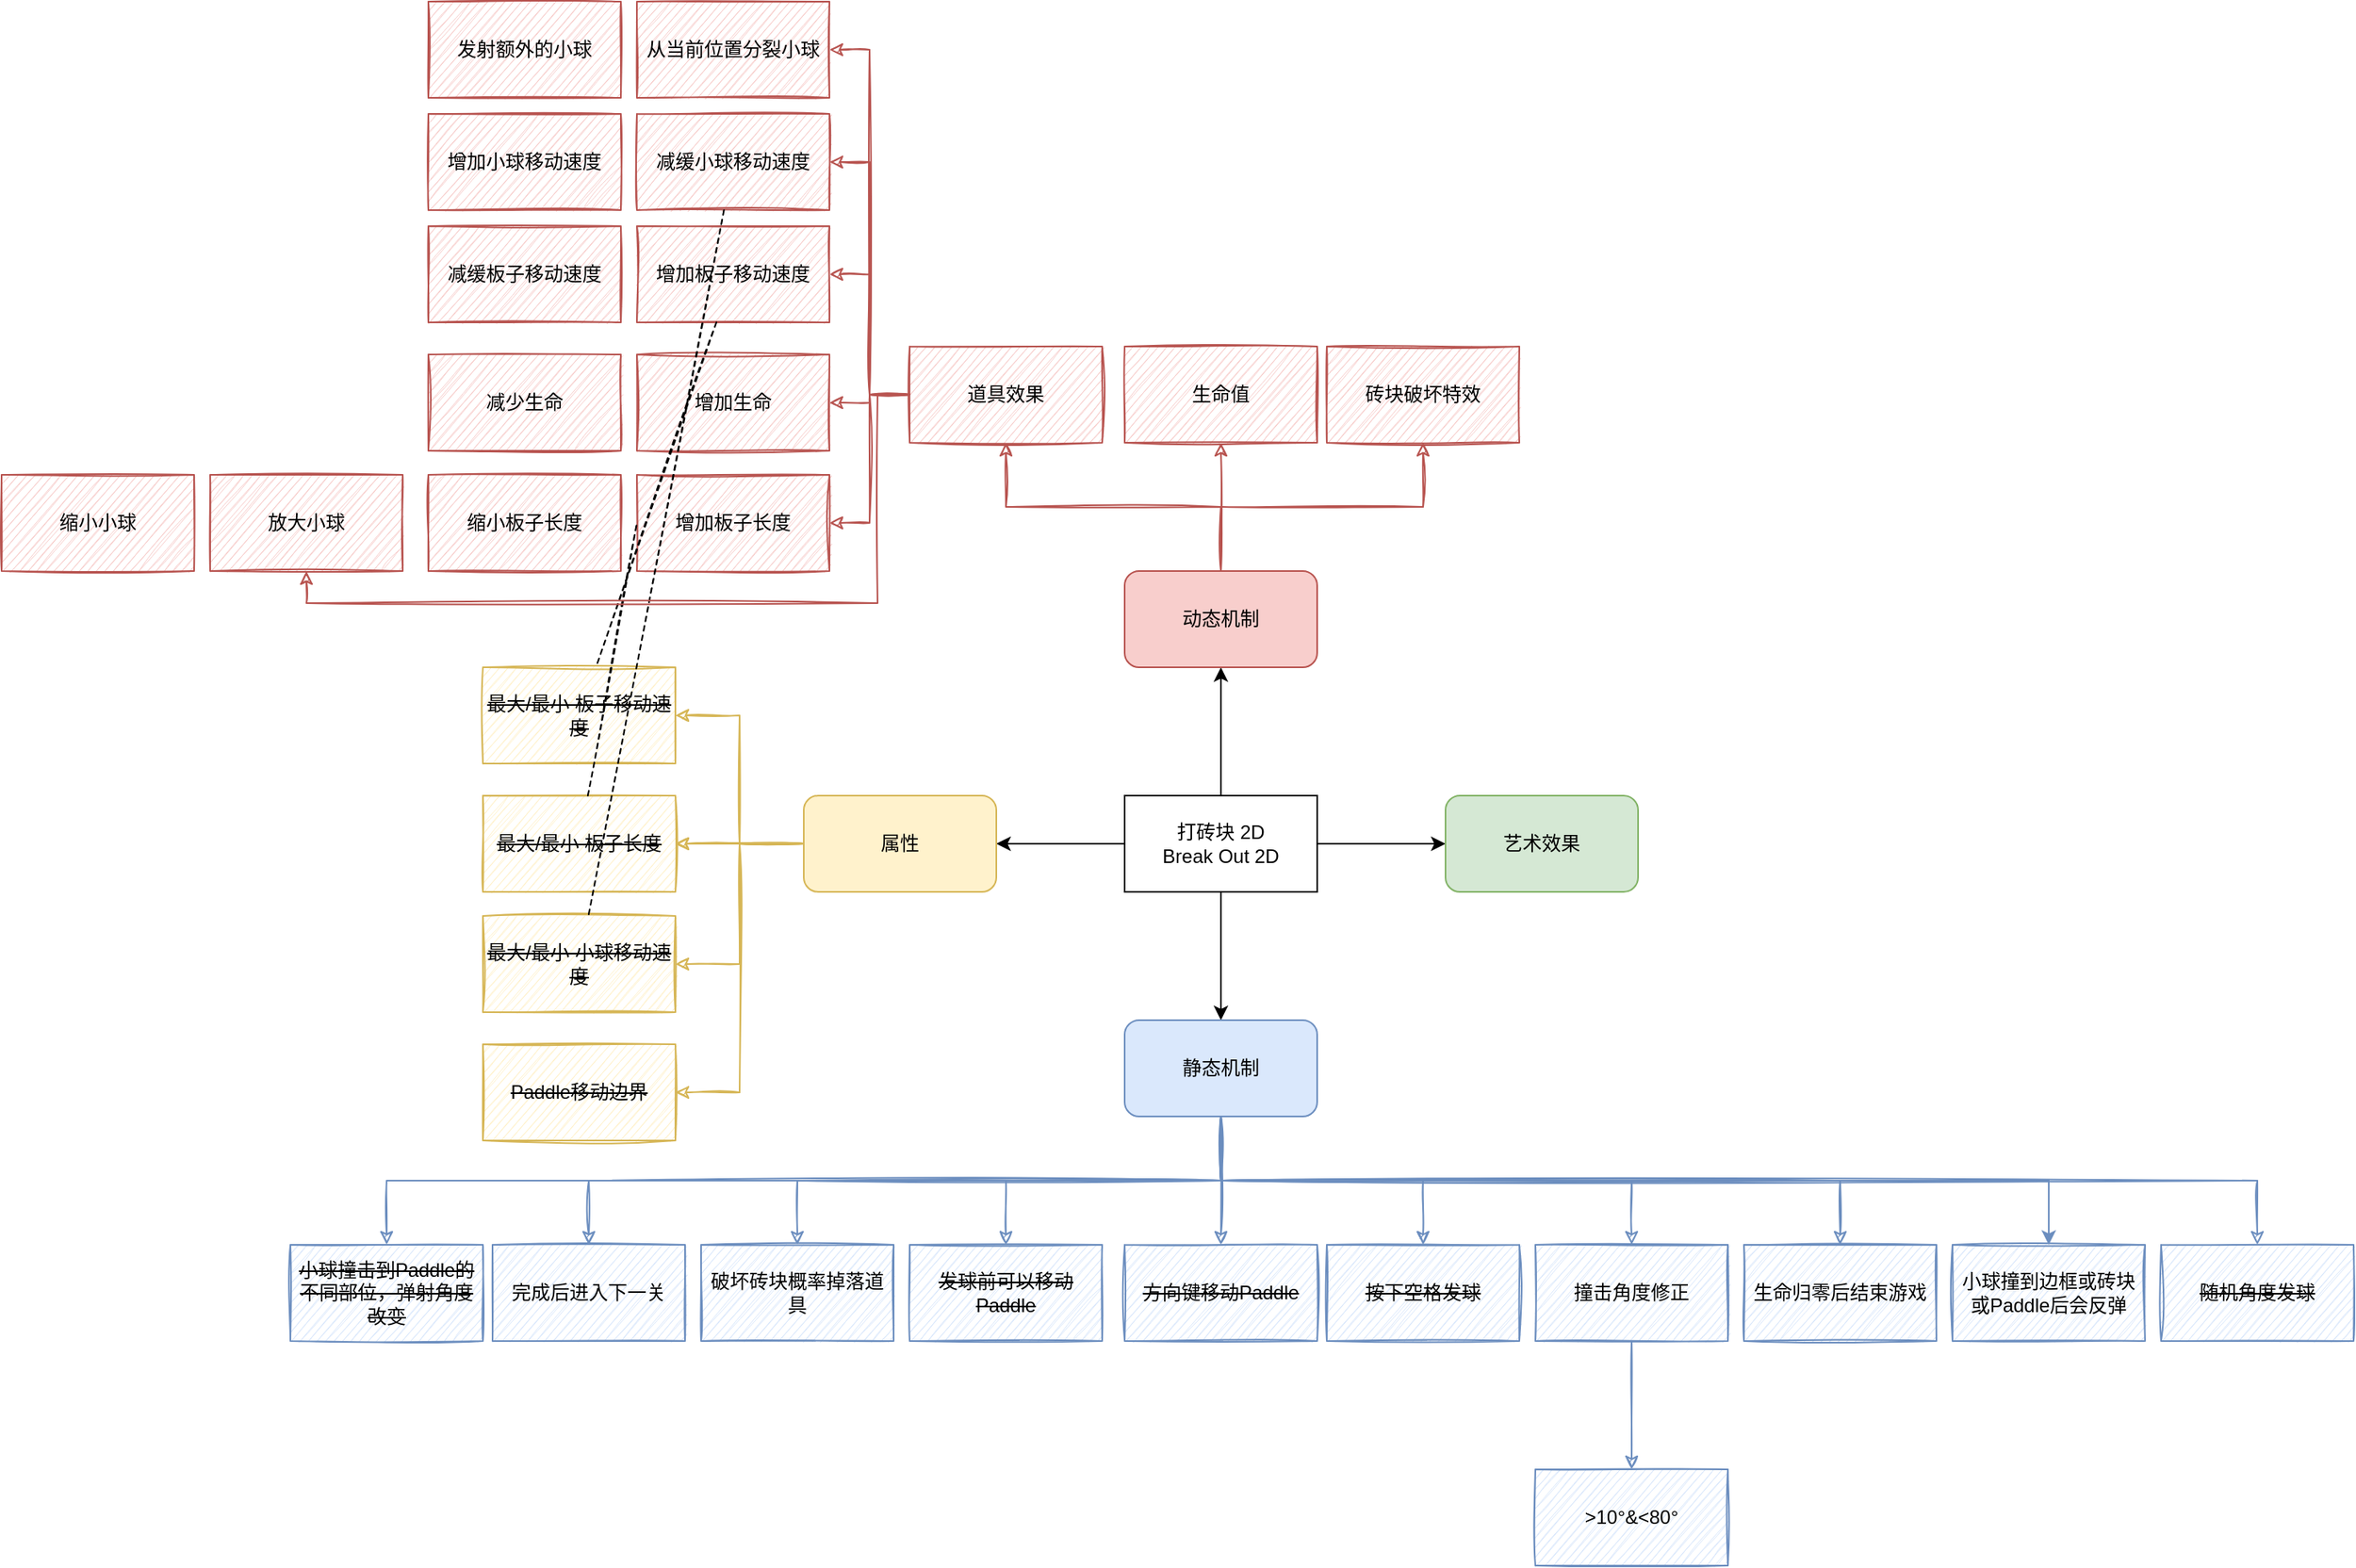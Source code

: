 <mxfile version="15.8.3" type="github" pages="2">
  <diagram id="j4yADAcBJTlE0MgHbFQH" name="Game Design">
    <mxGraphModel dx="2889" dy="1112" grid="1" gridSize="10" guides="1" tooltips="1" connect="1" arrows="1" fold="1" page="1" pageScale="1" pageWidth="827" pageHeight="1169" math="0" shadow="0">
      <root>
        <mxCell id="0" />
        <mxCell id="1" parent="0" />
        <mxCell id="lZPO9G5ehcdFBOwL09j4-3" value="" style="edgeStyle=orthogonalEdgeStyle;rounded=0;orthogonalLoop=1;jettySize=auto;html=1;" parent="1" source="lZPO9G5ehcdFBOwL09j4-1" target="lZPO9G5ehcdFBOwL09j4-2" edge="1">
          <mxGeometry relative="1" as="geometry" />
        </mxCell>
        <mxCell id="lZPO9G5ehcdFBOwL09j4-5" value="" style="edgeStyle=orthogonalEdgeStyle;rounded=0;orthogonalLoop=1;jettySize=auto;html=1;" parent="1" source="lZPO9G5ehcdFBOwL09j4-1" target="lZPO9G5ehcdFBOwL09j4-4" edge="1">
          <mxGeometry relative="1" as="geometry" />
        </mxCell>
        <mxCell id="lZPO9G5ehcdFBOwL09j4-7" value="" style="edgeStyle=orthogonalEdgeStyle;rounded=0;orthogonalLoop=1;jettySize=auto;html=1;" parent="1" source="lZPO9G5ehcdFBOwL09j4-1" target="lZPO9G5ehcdFBOwL09j4-6" edge="1">
          <mxGeometry relative="1" as="geometry" />
        </mxCell>
        <mxCell id="lZPO9G5ehcdFBOwL09j4-9" value="" style="edgeStyle=orthogonalEdgeStyle;rounded=0;orthogonalLoop=1;jettySize=auto;html=1;" parent="1" source="lZPO9G5ehcdFBOwL09j4-1" target="lZPO9G5ehcdFBOwL09j4-8" edge="1">
          <mxGeometry relative="1" as="geometry" />
        </mxCell>
        <mxCell id="lZPO9G5ehcdFBOwL09j4-1" value="&lt;div&gt;打砖块 2D&lt;/div&gt;&lt;div&gt;Break Out 2D&lt;br&gt;&lt;/div&gt;" style="rounded=0;whiteSpace=wrap;html=1;" parent="1" vertex="1">
          <mxGeometry x="354" y="555" width="120" height="60" as="geometry" />
        </mxCell>
        <mxCell id="lZPO9G5ehcdFBOwL09j4-2" value="艺术效果" style="whiteSpace=wrap;html=1;rounded=1;fillColor=#d5e8d4;strokeColor=#82b366;" parent="1" vertex="1">
          <mxGeometry x="554" y="555" width="120" height="60" as="geometry" />
        </mxCell>
        <mxCell id="m0IgPKd1K75AwhOamDjl-6" value="" style="edgeStyle=orthogonalEdgeStyle;rounded=0;orthogonalLoop=1;jettySize=auto;html=1;sketch=1;fillColor=#f8cecc;strokeColor=#b85450;" parent="1" source="lZPO9G5ehcdFBOwL09j4-4" target="m0IgPKd1K75AwhOamDjl-5" edge="1">
          <mxGeometry relative="1" as="geometry" />
        </mxCell>
        <mxCell id="m0IgPKd1K75AwhOamDjl-20" value="" style="edgeStyle=orthogonalEdgeStyle;rounded=0;orthogonalLoop=1;jettySize=auto;html=1;exitX=0.5;exitY=0;exitDx=0;exitDy=0;sketch=1;fillColor=#f8cecc;strokeColor=#b85450;" parent="1" source="lZPO9G5ehcdFBOwL09j4-4" target="m0IgPKd1K75AwhOamDjl-19" edge="1">
          <mxGeometry relative="1" as="geometry" />
        </mxCell>
        <mxCell id="m0IgPKd1K75AwhOamDjl-26" value="" style="edgeStyle=orthogonalEdgeStyle;rounded=0;sketch=1;orthogonalLoop=1;jettySize=auto;html=1;exitX=0.5;exitY=0;exitDx=0;exitDy=0;fillColor=#f8cecc;strokeColor=#b85450;" parent="1" source="lZPO9G5ehcdFBOwL09j4-4" target="m0IgPKd1K75AwhOamDjl-25" edge="1">
          <mxGeometry relative="1" as="geometry" />
        </mxCell>
        <mxCell id="lZPO9G5ehcdFBOwL09j4-4" value="动态机制" style="whiteSpace=wrap;html=1;rounded=1;fillColor=#f8cecc;strokeColor=#b85450;" parent="1" vertex="1">
          <mxGeometry x="354" y="415" width="120" height="60" as="geometry" />
        </mxCell>
        <mxCell id="m0IgPKd1K75AwhOamDjl-12" value="" style="edgeStyle=orthogonalEdgeStyle;rounded=0;orthogonalLoop=1;jettySize=auto;html=1;sketch=1;fillColor=#fff2cc;strokeColor=#d6b656;" parent="1" source="lZPO9G5ehcdFBOwL09j4-6" edge="1">
          <mxGeometry relative="1" as="geometry">
            <mxPoint x="74" y="585" as="targetPoint" />
          </mxGeometry>
        </mxCell>
        <mxCell id="m0IgPKd1K75AwhOamDjl-24" value="" style="edgeStyle=orthogonalEdgeStyle;rounded=0;sketch=1;orthogonalLoop=1;jettySize=auto;html=1;fillColor=#fff2cc;strokeColor=#d6b656;" parent="1" source="lZPO9G5ehcdFBOwL09j4-6" target="m0IgPKd1K75AwhOamDjl-23" edge="1">
          <mxGeometry relative="1" as="geometry" />
        </mxCell>
        <mxCell id="m0IgPKd1K75AwhOamDjl-40" value="" style="edgeStyle=orthogonalEdgeStyle;rounded=0;sketch=1;orthogonalLoop=1;jettySize=auto;html=1;entryX=1;entryY=0.5;entryDx=0;entryDy=0;fillColor=#fff2cc;strokeColor=#d6b656;" parent="1" source="lZPO9G5ehcdFBOwL09j4-6" target="m0IgPKd1K75AwhOamDjl-39" edge="1">
          <mxGeometry relative="1" as="geometry" />
        </mxCell>
        <mxCell id="m0IgPKd1K75AwhOamDjl-42" value="" style="edgeStyle=orthogonalEdgeStyle;rounded=0;sketch=1;orthogonalLoop=1;jettySize=auto;html=1;entryX=1;entryY=0.5;entryDx=0;entryDy=0;fillColor=#fff2cc;strokeColor=#d6b656;" parent="1" source="lZPO9G5ehcdFBOwL09j4-6" target="m0IgPKd1K75AwhOamDjl-41" edge="1">
          <mxGeometry relative="1" as="geometry" />
        </mxCell>
        <mxCell id="AQmOmKvc5tfeNi4i5-iy-4" value="" style="edgeStyle=orthogonalEdgeStyle;rounded=0;orthogonalLoop=1;jettySize=auto;html=1;entryX=1;entryY=0.5;entryDx=0;entryDy=0;sketch=1;fillColor=#fff2cc;strokeColor=#d6b656;" edge="1" parent="1" source="lZPO9G5ehcdFBOwL09j4-6" target="AQmOmKvc5tfeNi4i5-iy-3">
          <mxGeometry relative="1" as="geometry" />
        </mxCell>
        <mxCell id="lZPO9G5ehcdFBOwL09j4-6" value="属性" style="whiteSpace=wrap;html=1;rounded=1;fillColor=#fff2cc;strokeColor=#d6b656;" parent="1" vertex="1">
          <mxGeometry x="154" y="555" width="120" height="60" as="geometry" />
        </mxCell>
        <mxCell id="m0IgPKd1K75AwhOamDjl-2" value="" style="edgeStyle=orthogonalEdgeStyle;rounded=0;orthogonalLoop=1;jettySize=auto;html=1;sketch=1;fillColor=#dae8fc;strokeColor=#6c8ebf;" parent="1" source="lZPO9G5ehcdFBOwL09j4-8" target="m0IgPKd1K75AwhOamDjl-1" edge="1">
          <mxGeometry relative="1" as="geometry" />
        </mxCell>
        <mxCell id="m0IgPKd1K75AwhOamDjl-4" value="" style="edgeStyle=orthogonalEdgeStyle;rounded=0;orthogonalLoop=1;jettySize=auto;html=1;exitX=0.5;exitY=1;exitDx=0;exitDy=0;sketch=1;fillColor=#dae8fc;strokeColor=#6c8ebf;" parent="1" source="lZPO9G5ehcdFBOwL09j4-8" target="m0IgPKd1K75AwhOamDjl-3" edge="1">
          <mxGeometry relative="1" as="geometry" />
        </mxCell>
        <mxCell id="m0IgPKd1K75AwhOamDjl-10" value="" style="edgeStyle=orthogonalEdgeStyle;rounded=0;orthogonalLoop=1;jettySize=auto;html=1;exitX=0.5;exitY=1;exitDx=0;exitDy=0;sketch=1;fillColor=#dae8fc;strokeColor=#6c8ebf;" parent="1" source="lZPO9G5ehcdFBOwL09j4-8" target="m0IgPKd1K75AwhOamDjl-9" edge="1">
          <mxGeometry relative="1" as="geometry" />
        </mxCell>
        <mxCell id="m0IgPKd1K75AwhOamDjl-16" value="" style="edgeStyle=orthogonalEdgeStyle;rounded=0;orthogonalLoop=1;jettySize=auto;html=1;exitX=0.5;exitY=1;exitDx=0;exitDy=0;sketch=1;fillColor=#dae8fc;strokeColor=#6c8ebf;" parent="1" source="lZPO9G5ehcdFBOwL09j4-8" target="m0IgPKd1K75AwhOamDjl-15" edge="1">
          <mxGeometry relative="1" as="geometry" />
        </mxCell>
        <mxCell id="m0IgPKd1K75AwhOamDjl-22" value="" style="edgeStyle=orthogonalEdgeStyle;rounded=0;sketch=1;orthogonalLoop=1;jettySize=auto;html=1;exitX=0.5;exitY=1;exitDx=0;exitDy=0;fillColor=#dae8fc;strokeColor=#6c8ebf;" parent="1" source="lZPO9G5ehcdFBOwL09j4-8" target="m0IgPKd1K75AwhOamDjl-21" edge="1">
          <mxGeometry relative="1" as="geometry" />
        </mxCell>
        <mxCell id="m0IgPKd1K75AwhOamDjl-60" value="" style="edgeStyle=orthogonalEdgeStyle;rounded=0;sketch=1;orthogonalLoop=1;jettySize=auto;html=1;exitX=0.5;exitY=1;exitDx=0;exitDy=0;fillColor=#dae8fc;strokeColor=#6c8ebf;" parent="1" source="lZPO9G5ehcdFBOwL09j4-8" target="m0IgPKd1K75AwhOamDjl-59" edge="1">
          <mxGeometry relative="1" as="geometry" />
        </mxCell>
        <mxCell id="tSwqO1Vi5Pyf7Tqg999F-2" value="" style="edgeStyle=orthogonalEdgeStyle;rounded=0;sketch=1;orthogonalLoop=1;jettySize=auto;html=1;exitX=0.5;exitY=1;exitDx=0;exitDy=0;fillColor=#dae8fc;strokeColor=#6c8ebf;" parent="1" source="lZPO9G5ehcdFBOwL09j4-8" target="tSwqO1Vi5Pyf7Tqg999F-1" edge="1">
          <mxGeometry relative="1" as="geometry" />
        </mxCell>
        <mxCell id="dPDaBg9XrNF3BNNMCKit-2" value="" style="edgeStyle=orthogonalEdgeStyle;rounded=0;sketch=1;orthogonalLoop=1;jettySize=auto;html=1;exitX=0.5;exitY=1;exitDx=0;exitDy=0;fillColor=#dae8fc;strokeColor=#6c8ebf;" parent="1" source="lZPO9G5ehcdFBOwL09j4-8" target="dPDaBg9XrNF3BNNMCKit-1" edge="1">
          <mxGeometry relative="1" as="geometry" />
        </mxCell>
        <mxCell id="AQmOmKvc5tfeNi4i5-iy-2" value="" style="edgeStyle=orthogonalEdgeStyle;rounded=0;orthogonalLoop=1;jettySize=auto;html=1;exitX=0.5;exitY=1;exitDx=0;exitDy=0;fillColor=#dae8fc;strokeColor=#6c8ebf;" edge="1" parent="1" source="lZPO9G5ehcdFBOwL09j4-8" target="AQmOmKvc5tfeNi4i5-iy-1">
          <mxGeometry relative="1" as="geometry" />
        </mxCell>
        <mxCell id="EimzTer6ygdaQeK5l2hU-2" value="" style="edgeStyle=orthogonalEdgeStyle;rounded=0;sketch=1;orthogonalLoop=1;jettySize=auto;html=1;exitX=0.5;exitY=1;exitDx=0;exitDy=0;fillColor=#dae8fc;strokeColor=#6c8ebf;" edge="1" parent="1" source="lZPO9G5ehcdFBOwL09j4-8" target="EimzTer6ygdaQeK5l2hU-1">
          <mxGeometry relative="1" as="geometry" />
        </mxCell>
        <mxCell id="lZPO9G5ehcdFBOwL09j4-8" value="静态机制" style="whiteSpace=wrap;html=1;rounded=1;fillColor=#dae8fc;strokeColor=#6c8ebf;" parent="1" vertex="1">
          <mxGeometry x="354" y="695" width="120" height="60" as="geometry" />
        </mxCell>
        <mxCell id="m0IgPKd1K75AwhOamDjl-1" value="&lt;strike&gt;方向键移动Paddle&lt;/strike&gt;" style="whiteSpace=wrap;html=1;rounded=0;strokeColor=#6c8ebf;fillColor=#dae8fc;sketch=1;" parent="1" vertex="1">
          <mxGeometry x="354" y="835" width="120" height="60" as="geometry" />
        </mxCell>
        <mxCell id="m0IgPKd1K75AwhOamDjl-3" value="&lt;strike&gt;按下空格发球&lt;/strike&gt;" style="whiteSpace=wrap;html=1;rounded=0;strokeColor=#6c8ebf;fillColor=#dae8fc;sketch=1;" parent="1" vertex="1">
          <mxGeometry x="480" y="835" width="120" height="60" as="geometry" />
        </mxCell>
        <mxCell id="m0IgPKd1K75AwhOamDjl-5" value="生命值" style="whiteSpace=wrap;html=1;rounded=0;strokeColor=#b85450;fillColor=#f8cecc;sketch=1;" parent="1" vertex="1">
          <mxGeometry x="354" y="275" width="120" height="60" as="geometry" />
        </mxCell>
        <mxCell id="m0IgPKd1K75AwhOamDjl-9" value="&lt;strike&gt;发球前可以移动Paddle&lt;/strike&gt;" style="whiteSpace=wrap;html=1;rounded=0;strokeColor=#6c8ebf;fillColor=#dae8fc;sketch=1;" parent="1" vertex="1">
          <mxGeometry x="220" y="835" width="120" height="60" as="geometry" />
        </mxCell>
        <mxCell id="m0IgPKd1K75AwhOamDjl-18" value="" style="edgeStyle=orthogonalEdgeStyle;rounded=0;orthogonalLoop=1;jettySize=auto;html=1;sketch=1;fillColor=#dae8fc;strokeColor=#6c8ebf;" parent="1" source="m0IgPKd1K75AwhOamDjl-15" target="m0IgPKd1K75AwhOamDjl-17" edge="1">
          <mxGeometry relative="1" as="geometry" />
        </mxCell>
        <mxCell id="m0IgPKd1K75AwhOamDjl-15" value="撞击角度修正" style="whiteSpace=wrap;html=1;rounded=0;strokeColor=#6c8ebf;fillColor=#dae8fc;sketch=1;" parent="1" vertex="1">
          <mxGeometry x="610" y="835" width="120" height="60" as="geometry" />
        </mxCell>
        <mxCell id="m0IgPKd1K75AwhOamDjl-17" value="&lt;div&gt;&amp;gt;10°&amp;amp;&amp;lt;80°&lt;/div&gt;" style="whiteSpace=wrap;html=1;rounded=0;strokeColor=#6c8ebf;fillColor=#dae8fc;sketch=1;" parent="1" vertex="1">
          <mxGeometry x="610" y="975" width="120" height="60" as="geometry" />
        </mxCell>
        <mxCell id="m0IgPKd1K75AwhOamDjl-19" value="砖块破坏特效" style="whiteSpace=wrap;html=1;rounded=0;strokeColor=#b85450;fillColor=#f8cecc;sketch=1;" parent="1" vertex="1">
          <mxGeometry x="480" y="275" width="120" height="60" as="geometry" />
        </mxCell>
        <mxCell id="m0IgPKd1K75AwhOamDjl-21" value="破坏砖块概率掉落道具" style="whiteSpace=wrap;html=1;rounded=0;strokeColor=#6c8ebf;fillColor=#dae8fc;sketch=1;" parent="1" vertex="1">
          <mxGeometry x="90" y="835" width="120" height="60" as="geometry" />
        </mxCell>
        <mxCell id="m0IgPKd1K75AwhOamDjl-23" value="&lt;strike&gt;最大/最小 板子长度&lt;/strike&gt;" style="whiteSpace=wrap;html=1;rounded=0;strokeColor=#d6b656;fillColor=#fff2cc;sketch=1;" parent="1" vertex="1">
          <mxGeometry x="-46" y="555" width="120" height="60" as="geometry" />
        </mxCell>
        <mxCell id="m0IgPKd1K75AwhOamDjl-28" value="" style="edgeStyle=orthogonalEdgeStyle;rounded=0;sketch=1;orthogonalLoop=1;jettySize=auto;html=1;fillColor=#f8cecc;strokeColor=#b85450;" parent="1" source="m0IgPKd1K75AwhOamDjl-25" target="m0IgPKd1K75AwhOamDjl-27" edge="1">
          <mxGeometry relative="1" as="geometry" />
        </mxCell>
        <mxCell id="m0IgPKd1K75AwhOamDjl-30" value="" style="edgeStyle=orthogonalEdgeStyle;rounded=0;sketch=1;orthogonalLoop=1;jettySize=auto;html=1;startArrow=none;entryX=1;entryY=0.5;entryDx=0;entryDy=0;exitX=0;exitY=0.5;exitDx=0;exitDy=0;fillColor=#f8cecc;strokeColor=#b85450;" parent="1" source="m0IgPKd1K75AwhOamDjl-25" target="m0IgPKd1K75AwhOamDjl-29" edge="1">
          <mxGeometry relative="1" as="geometry">
            <mxPoint x="290" y="150" as="sourcePoint" />
          </mxGeometry>
        </mxCell>
        <mxCell id="m0IgPKd1K75AwhOamDjl-32" value="" style="edgeStyle=orthogonalEdgeStyle;rounded=0;sketch=1;orthogonalLoop=1;jettySize=auto;html=1;exitX=0;exitY=0.5;exitDx=0;exitDy=0;entryX=1;entryY=0.5;entryDx=0;entryDy=0;fillColor=#f8cecc;strokeColor=#b85450;" parent="1" source="m0IgPKd1K75AwhOamDjl-25" target="m0IgPKd1K75AwhOamDjl-31" edge="1">
          <mxGeometry relative="1" as="geometry" />
        </mxCell>
        <mxCell id="m0IgPKd1K75AwhOamDjl-34" value="" style="edgeStyle=orthogonalEdgeStyle;rounded=0;sketch=1;orthogonalLoop=1;jettySize=auto;html=1;exitX=0;exitY=0.5;exitDx=0;exitDy=0;entryX=1;entryY=0.5;entryDx=0;entryDy=0;fillColor=#f8cecc;strokeColor=#b85450;" parent="1" source="m0IgPKd1K75AwhOamDjl-25" target="m0IgPKd1K75AwhOamDjl-33" edge="1">
          <mxGeometry relative="1" as="geometry" />
        </mxCell>
        <mxCell id="m0IgPKd1K75AwhOamDjl-47" value="" style="edgeStyle=orthogonalEdgeStyle;rounded=0;sketch=1;orthogonalLoop=1;jettySize=auto;html=1;exitX=0;exitY=0.5;exitDx=0;exitDy=0;entryX=1;entryY=0.5;entryDx=0;entryDy=0;fillColor=#f8cecc;strokeColor=#b85450;" parent="1" source="m0IgPKd1K75AwhOamDjl-25" target="m0IgPKd1K75AwhOamDjl-46" edge="1">
          <mxGeometry relative="1" as="geometry">
            <mxPoint x="300" y="120" as="targetPoint" />
          </mxGeometry>
        </mxCell>
        <mxCell id="m0IgPKd1K75AwhOamDjl-25" value="道具效果" style="whiteSpace=wrap;html=1;rounded=0;strokeColor=#b85450;fillColor=#f8cecc;sketch=1;" parent="1" vertex="1">
          <mxGeometry x="220" y="275" width="120" height="60" as="geometry" />
        </mxCell>
        <mxCell id="m0IgPKd1K75AwhOamDjl-27" value="增加生命" style="whiteSpace=wrap;html=1;rounded=0;strokeColor=#b85450;fillColor=#f8cecc;sketch=1;" parent="1" vertex="1">
          <mxGeometry x="50" y="280" width="120" height="60" as="geometry" />
        </mxCell>
        <mxCell id="m0IgPKd1K75AwhOamDjl-29" value="从当前位置分裂小球" style="whiteSpace=wrap;html=1;rounded=0;strokeColor=#b85450;fillColor=#f8cecc;sketch=1;" parent="1" vertex="1">
          <mxGeometry x="50" y="60" width="120" height="60" as="geometry" />
        </mxCell>
        <mxCell id="m0IgPKd1K75AwhOamDjl-31" value="增加板子移动速度" style="whiteSpace=wrap;html=1;rounded=0;strokeColor=#b85450;fillColor=#f8cecc;sketch=1;" parent="1" vertex="1">
          <mxGeometry x="50" y="200" width="120" height="60" as="geometry" />
        </mxCell>
        <mxCell id="m0IgPKd1K75AwhOamDjl-33" value="增加板子长度" style="whiteSpace=wrap;html=1;rounded=0;strokeColor=#b85450;fillColor=#f8cecc;sketch=1;" parent="1" vertex="1">
          <mxGeometry x="50" y="355" width="120" height="60" as="geometry" />
        </mxCell>
        <mxCell id="m0IgPKd1K75AwhOamDjl-35" value="缩小板子长度" style="whiteSpace=wrap;html=1;rounded=0;strokeColor=#b85450;fillColor=#f8cecc;sketch=1;" parent="1" vertex="1">
          <mxGeometry x="-80" y="355" width="120" height="60" as="geometry" />
        </mxCell>
        <mxCell id="m0IgPKd1K75AwhOamDjl-37" value="增加小球移动速度" style="whiteSpace=wrap;html=1;rounded=0;strokeColor=#b85450;fillColor=#f8cecc;sketch=1;" parent="1" vertex="1">
          <mxGeometry x="-80" y="130" width="120" height="60" as="geometry" />
        </mxCell>
        <mxCell id="m0IgPKd1K75AwhOamDjl-39" value="&lt;strike&gt;最大/最小 板子移动速度&lt;/strike&gt;" style="whiteSpace=wrap;html=1;rounded=0;strokeColor=#d6b656;fillColor=#fff2cc;sketch=1;" parent="1" vertex="1">
          <mxGeometry x="-46" y="475" width="120" height="60" as="geometry" />
        </mxCell>
        <mxCell id="m0IgPKd1K75AwhOamDjl-41" value="&lt;strike&gt;最大/最小 小球移动速度&lt;/strike&gt;" style="whiteSpace=wrap;html=1;rounded=0;strokeColor=#d6b656;fillColor=#fff2cc;sketch=1;" parent="1" vertex="1">
          <mxGeometry x="-46" y="630" width="120" height="60" as="geometry" />
        </mxCell>
        <mxCell id="m0IgPKd1K75AwhOamDjl-44" value="减少生命" style="whiteSpace=wrap;html=1;rounded=0;strokeColor=#b85450;fillColor=#f8cecc;sketch=1;" parent="1" vertex="1">
          <mxGeometry x="-80" y="280" width="120" height="60" as="geometry" />
        </mxCell>
        <mxCell id="m0IgPKd1K75AwhOamDjl-48" value="减缓板子移动速度" style="whiteSpace=wrap;html=1;rounded=0;strokeColor=#b85450;fillColor=#f8cecc;sketch=1;" parent="1" vertex="1">
          <mxGeometry x="-80" y="200" width="120" height="60" as="geometry" />
        </mxCell>
        <mxCell id="m0IgPKd1K75AwhOamDjl-46" value="减缓小球移动速度" style="whiteSpace=wrap;html=1;rounded=0;strokeColor=#b85450;fillColor=#f8cecc;sketch=1;" parent="1" vertex="1">
          <mxGeometry x="50" y="130" width="120" height="60" as="geometry" />
        </mxCell>
        <mxCell id="m0IgPKd1K75AwhOamDjl-53" value="发射额外的小球" style="whiteSpace=wrap;html=1;rounded=0;strokeColor=#b85450;fillColor=#f8cecc;sketch=1;" parent="1" vertex="1">
          <mxGeometry x="-80" y="60" width="120" height="60" as="geometry" />
        </mxCell>
        <mxCell id="m0IgPKd1K75AwhOamDjl-54" value="" style="endArrow=none;dashed=1;html=1;rounded=0;sketch=1;entryX=0;entryY=0.5;entryDx=0;entryDy=0;" parent="1" source="m0IgPKd1K75AwhOamDjl-23" target="m0IgPKd1K75AwhOamDjl-33" edge="1">
          <mxGeometry width="50" height="50" relative="1" as="geometry">
            <mxPoint x="-280" y="520" as="sourcePoint" />
            <mxPoint x="-230" y="470" as="targetPoint" />
          </mxGeometry>
        </mxCell>
        <mxCell id="m0IgPKd1K75AwhOamDjl-55" value="" style="endArrow=none;dashed=1;html=1;rounded=0;sketch=1;" parent="1" source="m0IgPKd1K75AwhOamDjl-31" target="m0IgPKd1K75AwhOamDjl-39" edge="1">
          <mxGeometry width="50" height="50" relative="1" as="geometry">
            <mxPoint x="-250" y="510" as="sourcePoint" />
            <mxPoint x="-200" y="460" as="targetPoint" />
          </mxGeometry>
        </mxCell>
        <mxCell id="m0IgPKd1K75AwhOamDjl-56" value="" style="endArrow=none;dashed=1;html=1;rounded=0;sketch=1;" parent="1" source="m0IgPKd1K75AwhOamDjl-46" target="m0IgPKd1K75AwhOamDjl-41" edge="1">
          <mxGeometry width="50" height="50" relative="1" as="geometry">
            <mxPoint x="-200" y="620" as="sourcePoint" />
            <mxPoint x="-150" y="570" as="targetPoint" />
          </mxGeometry>
        </mxCell>
        <mxCell id="m0IgPKd1K75AwhOamDjl-59" value="完成后进入下一关" style="whiteSpace=wrap;html=1;rounded=0;strokeColor=#6c8ebf;fillColor=#dae8fc;sketch=1;" parent="1" vertex="1">
          <mxGeometry x="-40" y="835" width="120" height="60" as="geometry" />
        </mxCell>
        <mxCell id="tSwqO1Vi5Pyf7Tqg999F-1" value="生命归零后结束游戏" style="whiteSpace=wrap;html=1;rounded=0;strokeColor=#6c8ebf;fillColor=#dae8fc;sketch=1;" parent="1" vertex="1">
          <mxGeometry x="740" y="835" width="120" height="60" as="geometry" />
        </mxCell>
        <mxCell id="dPDaBg9XrNF3BNNMCKit-1" value="&lt;strike&gt;小球撞击到Paddle的不同部位，弹射角度改变&lt;/strike&gt;" style="whiteSpace=wrap;html=1;rounded=0;strokeColor=#6c8ebf;fillColor=#dae8fc;sketch=1;" parent="1" vertex="1">
          <mxGeometry x="-166" y="835" width="120" height="60" as="geometry" />
        </mxCell>
        <mxCell id="AQmOmKvc5tfeNi4i5-iy-1" value="小球撞到边框或砖块或Paddle后会反弹" style="whiteSpace=wrap;html=1;rounded=0;strokeColor=#6c8ebf;fillColor=#dae8fc;sketch=1;" vertex="1" parent="1">
          <mxGeometry x="870" y="835" width="120" height="60" as="geometry" />
        </mxCell>
        <mxCell id="AQmOmKvc5tfeNi4i5-iy-3" value="&lt;strike&gt;Paddle移动边界&lt;/strike&gt;" style="whiteSpace=wrap;html=1;rounded=0;strokeColor=#d6b656;fillColor=#fff2cc;sketch=1;glass=0;shadow=0;absoluteArcSize=0;" vertex="1" parent="1">
          <mxGeometry x="-46" y="710" width="120" height="60" as="geometry" />
        </mxCell>
        <mxCell id="EimzTer6ygdaQeK5l2hU-1" value="&lt;strike&gt;随机角度发球&lt;/strike&gt;" style="whiteSpace=wrap;html=1;rounded=0;strokeColor=#6c8ebf;fillColor=#dae8fc;sketch=1;" vertex="1" parent="1">
          <mxGeometry x="1000" y="835" width="120" height="60" as="geometry" />
        </mxCell>
        <mxCell id="Lpk8iaAAefEy0GkOhYhd-1" value="" style="edgeStyle=orthogonalEdgeStyle;rounded=0;sketch=1;orthogonalLoop=1;jettySize=auto;html=1;entryX=0.5;entryY=1;entryDx=0;entryDy=0;fillColor=#f8cecc;strokeColor=#b85450;exitX=0;exitY=0.5;exitDx=0;exitDy=0;" edge="1" parent="1" target="Lpk8iaAAefEy0GkOhYhd-2" source="m0IgPKd1K75AwhOamDjl-25">
          <mxGeometry relative="1" as="geometry">
            <mxPoint x="-46" y="230" as="sourcePoint" />
            <Array as="points">
              <mxPoint x="200" y="305" />
              <mxPoint x="200" y="435" />
              <mxPoint x="-156" y="435" />
            </Array>
          </mxGeometry>
        </mxCell>
        <mxCell id="Lpk8iaAAefEy0GkOhYhd-2" value="放大小球" style="whiteSpace=wrap;html=1;rounded=0;strokeColor=#b85450;fillColor=#f8cecc;sketch=1;" vertex="1" parent="1">
          <mxGeometry x="-216" y="355" width="120" height="60" as="geometry" />
        </mxCell>
        <mxCell id="Lpk8iaAAefEy0GkOhYhd-3" value="缩小小球" style="whiteSpace=wrap;html=1;rounded=0;strokeColor=#b85450;fillColor=#f8cecc;sketch=1;" vertex="1" parent="1">
          <mxGeometry x="-346" y="355" width="120" height="60" as="geometry" />
        </mxCell>
      </root>
    </mxGraphModel>
  </diagram>
  <diagram id="9mextw0oVyvGEGGCA2Yd" name="Game Structure">
    <mxGraphModel dx="2889" dy="1112" grid="1" gridSize="10" guides="1" tooltips="1" connect="1" arrows="1" fold="1" page="1" pageScale="1" pageWidth="827" pageHeight="1169" math="0" shadow="0">
      <root>
        <mxCell id="uuFzfXdyZzTkFxvxR00C-0" />
        <mxCell id="uuFzfXdyZzTkFxvxR00C-1" parent="uuFzfXdyZzTkFxvxR00C-0" />
        <mxCell id="GmsSr2zwYf_i3lfqAFIg-0" value="" style="edgeStyle=orthogonalEdgeStyle;rounded=0;orthogonalLoop=1;jettySize=auto;html=1;" parent="uuFzfXdyZzTkFxvxR00C-1" source="GmsSr2zwYf_i3lfqAFIg-5" target="GmsSr2zwYf_i3lfqAFIg-6" edge="1">
          <mxGeometry relative="1" as="geometry" />
        </mxCell>
        <mxCell id="GmsSr2zwYf_i3lfqAFIg-1" value="" style="edgeStyle=orthogonalEdgeStyle;rounded=0;orthogonalLoop=1;jettySize=auto;html=1;" parent="uuFzfXdyZzTkFxvxR00C-1" source="GmsSr2zwYf_i3lfqAFIg-5" target="GmsSr2zwYf_i3lfqAFIg-7" edge="1">
          <mxGeometry relative="1" as="geometry" />
        </mxCell>
        <mxCell id="GmsSr2zwYf_i3lfqAFIg-2" value="" style="edgeStyle=orthogonalEdgeStyle;rounded=0;orthogonalLoop=1;jettySize=auto;html=1;" parent="uuFzfXdyZzTkFxvxR00C-1" source="GmsSr2zwYf_i3lfqAFIg-5" target="GmsSr2zwYf_i3lfqAFIg-8" edge="1">
          <mxGeometry relative="1" as="geometry" />
        </mxCell>
        <mxCell id="GmsSr2zwYf_i3lfqAFIg-3" value="" style="edgeStyle=orthogonalEdgeStyle;rounded=0;orthogonalLoop=1;jettySize=auto;html=1;" parent="uuFzfXdyZzTkFxvxR00C-1" source="GmsSr2zwYf_i3lfqAFIg-5" target="GmsSr2zwYf_i3lfqAFIg-9" edge="1">
          <mxGeometry relative="1" as="geometry" />
        </mxCell>
        <mxCell id="GmsSr2zwYf_i3lfqAFIg-4" value="" style="edgeStyle=orthogonalEdgeStyle;rounded=0;sketch=0;orthogonalLoop=1;jettySize=auto;html=1;shadow=0;entryX=0;entryY=0.5;entryDx=0;entryDy=0;" parent="uuFzfXdyZzTkFxvxR00C-1" source="GmsSr2zwYf_i3lfqAFIg-5" target="GmsSr2zwYf_i3lfqAFIg-10" edge="1">
          <mxGeometry relative="1" as="geometry" />
        </mxCell>
        <mxCell id="GmsSr2zwYf_i3lfqAFIg-5" value="&lt;div&gt;打砖块 2D&lt;br&gt;&lt;/div&gt;&lt;div&gt;Breakout 2D&lt;/div&gt;" style="rounded=0;whiteSpace=wrap;html=1;" parent="uuFzfXdyZzTkFxvxR00C-1" vertex="1">
          <mxGeometry x="354" y="555" width="120" height="60" as="geometry" />
        </mxCell>
        <mxCell id="Kpxj5F9NC7Hcf8MuxwXi-1" value="" style="edgeStyle=orthogonalEdgeStyle;rounded=0;sketch=1;orthogonalLoop=1;jettySize=auto;html=1;fillColor=#f8cecc;strokeColor=#b85450;" parent="uuFzfXdyZzTkFxvxR00C-1" source="GmsSr2zwYf_i3lfqAFIg-6" target="Kpxj5F9NC7Hcf8MuxwXi-0" edge="1">
          <mxGeometry relative="1" as="geometry" />
        </mxCell>
        <mxCell id="GmsSr2zwYf_i3lfqAFIg-6" value="&lt;div&gt;Enums&lt;/div&gt;&lt;div&gt;枚举&lt;br&gt;&lt;/div&gt;" style="whiteSpace=wrap;html=1;rounded=1;fillColor=#f8cecc;strokeColor=#b85450;sketch=0;" parent="uuFzfXdyZzTkFxvxR00C-1" vertex="1">
          <mxGeometry x="354" y="415" width="120" height="60" as="geometry" />
        </mxCell>
        <mxCell id="Kpxj5F9NC7Hcf8MuxwXi-3" value="" style="edgeStyle=orthogonalEdgeStyle;rounded=0;sketch=1;orthogonalLoop=1;jettySize=auto;html=1;fillColor=#d5e8d4;strokeColor=#82b366;" parent="uuFzfXdyZzTkFxvxR00C-1" source="GmsSr2zwYf_i3lfqAFIg-7" target="Kpxj5F9NC7Hcf8MuxwXi-2" edge="1">
          <mxGeometry relative="1" as="geometry" />
        </mxCell>
        <mxCell id="HQX9oofSXuFN23WW5Z-N-1" value="" style="edgeStyle=orthogonalEdgeStyle;rounded=0;sketch=1;orthogonalLoop=1;jettySize=auto;html=1;entryX=0;entryY=0.5;entryDx=0;entryDy=0;fillColor=#d5e8d4;strokeColor=#82b366;" parent="uuFzfXdyZzTkFxvxR00C-1" source="GmsSr2zwYf_i3lfqAFIg-7" target="HQX9oofSXuFN23WW5Z-N-0" edge="1">
          <mxGeometry relative="1" as="geometry" />
        </mxCell>
        <mxCell id="HQX9oofSXuFN23WW5Z-N-3" value="" style="edgeStyle=orthogonalEdgeStyle;rounded=0;sketch=1;orthogonalLoop=1;jettySize=auto;html=1;entryX=0;entryY=0.5;entryDx=0;entryDy=0;fillColor=#d5e8d4;strokeColor=#82b366;" parent="uuFzfXdyZzTkFxvxR00C-1" source="GmsSr2zwYf_i3lfqAFIg-7" target="HQX9oofSXuFN23WW5Z-N-2" edge="1">
          <mxGeometry relative="1" as="geometry" />
        </mxCell>
        <mxCell id="0vdhFtSsj3f7KYkm6HMj-17" value="" style="edgeStyle=orthogonalEdgeStyle;rounded=0;sketch=1;orthogonalLoop=1;jettySize=auto;html=1;entryX=0;entryY=0.5;entryDx=0;entryDy=0;fillColor=#d5e8d4;strokeColor=#82b366;" parent="uuFzfXdyZzTkFxvxR00C-1" source="GmsSr2zwYf_i3lfqAFIg-7" target="0vdhFtSsj3f7KYkm6HMj-16" edge="1">
          <mxGeometry relative="1" as="geometry" />
        </mxCell>
        <mxCell id="GmsSr2zwYf_i3lfqAFIg-7" value="&lt;div&gt;Game Objects&lt;/div&gt;游戏对象" style="whiteSpace=wrap;html=1;rounded=1;fillColor=#d5e8d4;strokeColor=#82b366;sketch=0;" parent="uuFzfXdyZzTkFxvxR00C-1" vertex="1">
          <mxGeometry x="554" y="555" width="120" height="60" as="geometry" />
        </mxCell>
        <mxCell id="Kpxj5F9NC7Hcf8MuxwXi-7" value="" style="edgeStyle=orthogonalEdgeStyle;rounded=0;sketch=1;orthogonalLoop=1;jettySize=auto;html=1;fillColor=#dae8fc;strokeColor=#6c8ebf;exitX=0.5;exitY=1;exitDx=0;exitDy=0;" parent="uuFzfXdyZzTkFxvxR00C-1" source="GmsSr2zwYf_i3lfqAFIg-8" target="Kpxj5F9NC7Hcf8MuxwXi-6" edge="1">
          <mxGeometry relative="1" as="geometry" />
        </mxCell>
        <mxCell id="2XwQVIYbjwrB-QFxlzP2-19" value="" style="edgeStyle=orthogonalEdgeStyle;rounded=0;sketch=1;orthogonalLoop=1;jettySize=auto;html=1;exitX=0.5;exitY=1;exitDx=0;exitDy=0;fillColor=#dae8fc;strokeColor=#6c8ebf;" parent="uuFzfXdyZzTkFxvxR00C-1" source="GmsSr2zwYf_i3lfqAFIg-8" target="2XwQVIYbjwrB-QFxlzP2-18" edge="1">
          <mxGeometry relative="1" as="geometry" />
        </mxCell>
        <mxCell id="GmsSr2zwYf_i3lfqAFIg-8" value="DataObjects (Non MonoBehaviour)" style="whiteSpace=wrap;html=1;rounded=1;fillColor=#dae8fc;strokeColor=#6c8ebf;sketch=0;" parent="uuFzfXdyZzTkFxvxR00C-1" vertex="1">
          <mxGeometry x="354" y="695" width="120" height="60" as="geometry" />
        </mxCell>
        <mxCell id="Kpxj5F9NC7Hcf8MuxwXi-9" value="" style="edgeStyle=orthogonalEdgeStyle;rounded=0;sketch=1;orthogonalLoop=1;jettySize=auto;html=1;fillColor=#fff2cc;strokeColor=#d6b656;" parent="uuFzfXdyZzTkFxvxR00C-1" source="GmsSr2zwYf_i3lfqAFIg-9" target="Kpxj5F9NC7Hcf8MuxwXi-8" edge="1">
          <mxGeometry relative="1" as="geometry" />
        </mxCell>
        <mxCell id="AwJRDwYDlifmoRVsQUEh-1" value="" style="edgeStyle=orthogonalEdgeStyle;rounded=0;sketch=1;orthogonalLoop=1;jettySize=auto;html=1;entryX=1;entryY=0.5;entryDx=0;entryDy=0;fillColor=#fff2cc;strokeColor=#d6b656;" parent="uuFzfXdyZzTkFxvxR00C-1" source="GmsSr2zwYf_i3lfqAFIg-9" target="AwJRDwYDlifmoRVsQUEh-0" edge="1">
          <mxGeometry relative="1" as="geometry" />
        </mxCell>
        <mxCell id="HQX9oofSXuFN23WW5Z-N-20" value="" style="edgeStyle=orthogonalEdgeStyle;rounded=0;sketch=1;orthogonalLoop=1;jettySize=auto;html=1;entryX=1;entryY=0.5;entryDx=0;entryDy=0;fillColor=#fff2cc;strokeColor=#d6b656;" parent="uuFzfXdyZzTkFxvxR00C-1" source="GmsSr2zwYf_i3lfqAFIg-9" target="HQX9oofSXuFN23WW5Z-N-19" edge="1">
          <mxGeometry relative="1" as="geometry" />
        </mxCell>
        <mxCell id="HQX9oofSXuFN23WW5Z-N-22" value="" style="edgeStyle=orthogonalEdgeStyle;rounded=0;sketch=1;orthogonalLoop=1;jettySize=auto;html=1;entryX=1;entryY=0.5;entryDx=0;entryDy=0;fillColor=#fff2cc;strokeColor=#d6b656;" parent="uuFzfXdyZzTkFxvxR00C-1" source="GmsSr2zwYf_i3lfqAFIg-9" target="HQX9oofSXuFN23WW5Z-N-21" edge="1">
          <mxGeometry relative="1" as="geometry" />
        </mxCell>
        <mxCell id="ZZE0UtQBpxchT6G1JTqr-1" value="" style="edgeStyle=orthogonalEdgeStyle;rounded=0;sketch=1;orthogonalLoop=1;jettySize=auto;html=1;entryX=1;entryY=0.5;entryDx=0;entryDy=0;fillColor=#fff2cc;strokeColor=#d6b656;" edge="1" parent="uuFzfXdyZzTkFxvxR00C-1" source="GmsSr2zwYf_i3lfqAFIg-9" target="ZZE0UtQBpxchT6G1JTqr-0">
          <mxGeometry relative="1" as="geometry" />
        </mxCell>
        <mxCell id="GmsSr2zwYf_i3lfqAFIg-9" value="&lt;div&gt;Managers&lt;/div&gt;&lt;div&gt;管理&lt;br&gt;&lt;/div&gt;" style="whiteSpace=wrap;html=1;rounded=1;fillColor=#fff2cc;strokeColor=#d6b656;" parent="uuFzfXdyZzTkFxvxR00C-1" vertex="1">
          <mxGeometry x="154" y="555" width="120" height="60" as="geometry" />
        </mxCell>
        <mxCell id="Kpxj5F9NC7Hcf8MuxwXi-5" value="" style="edgeStyle=orthogonalEdgeStyle;rounded=0;sketch=1;orthogonalLoop=1;jettySize=auto;html=1;fillColor=#e1d5e7;strokeColor=#9673a6;" parent="uuFzfXdyZzTkFxvxR00C-1" source="GmsSr2zwYf_i3lfqAFIg-10" target="Kpxj5F9NC7Hcf8MuxwXi-4" edge="1">
          <mxGeometry relative="1" as="geometry" />
        </mxCell>
        <mxCell id="HQX9oofSXuFN23WW5Z-N-6" value="" style="edgeStyle=orthogonalEdgeStyle;rounded=0;sketch=1;orthogonalLoop=1;jettySize=auto;html=1;entryX=0;entryY=0.5;entryDx=0;entryDy=0;fillColor=#e1d5e7;strokeColor=#9673a6;" parent="uuFzfXdyZzTkFxvxR00C-1" source="GmsSr2zwYf_i3lfqAFIg-10" target="HQX9oofSXuFN23WW5Z-N-5" edge="1">
          <mxGeometry relative="1" as="geometry" />
        </mxCell>
        <mxCell id="HQX9oofSXuFN23WW5Z-N-13" value="" style="edgeStyle=orthogonalEdgeStyle;rounded=0;sketch=1;orthogonalLoop=1;jettySize=auto;html=1;entryX=0;entryY=0.5;entryDx=0;entryDy=0;fillColor=#e1d5e7;strokeColor=#9673a6;" parent="uuFzfXdyZzTkFxvxR00C-1" source="GmsSr2zwYf_i3lfqAFIg-10" target="HQX9oofSXuFN23WW5Z-N-12" edge="1">
          <mxGeometry relative="1" as="geometry" />
        </mxCell>
        <mxCell id="HQX9oofSXuFN23WW5Z-N-16" value="" style="edgeStyle=orthogonalEdgeStyle;rounded=0;sketch=1;orthogonalLoop=1;jettySize=auto;html=1;entryX=0;entryY=0.5;entryDx=0;entryDy=0;fillColor=#e1d5e7;strokeColor=#9673a6;" parent="uuFzfXdyZzTkFxvxR00C-1" source="GmsSr2zwYf_i3lfqAFIg-10" target="HQX9oofSXuFN23WW5Z-N-15" edge="1">
          <mxGeometry relative="1" as="geometry" />
        </mxCell>
        <mxCell id="0vdhFtSsj3f7KYkm6HMj-3" value="" style="edgeStyle=orthogonalEdgeStyle;rounded=0;sketch=1;orthogonalLoop=1;jettySize=auto;html=1;entryX=0;entryY=0.5;entryDx=0;entryDy=0;fillColor=#e1d5e7;strokeColor=#9673a6;" parent="uuFzfXdyZzTkFxvxR00C-1" source="GmsSr2zwYf_i3lfqAFIg-10" target="0vdhFtSsj3f7KYkm6HMj-2" edge="1">
          <mxGeometry relative="1" as="geometry" />
        </mxCell>
        <mxCell id="GmsSr2zwYf_i3lfqAFIg-10" value="&lt;div&gt;UI&lt;/div&gt;游戏界面" style="whiteSpace=wrap;html=1;rounded=1;fillColor=#e1d5e7;strokeColor=#9673a6;" parent="uuFzfXdyZzTkFxvxR00C-1" vertex="1">
          <mxGeometry x="554" y="695" width="120" height="60" as="geometry" />
        </mxCell>
        <mxCell id="0vdhFtSsj3f7KYkm6HMj-1" value="" style="edgeStyle=orthogonalEdgeStyle;rounded=0;sketch=1;orthogonalLoop=1;jettySize=auto;html=1;exitX=0.5;exitY=0;exitDx=0;exitDy=0;fillColor=#f8cecc;strokeColor=#b85450;" parent="uuFzfXdyZzTkFxvxR00C-1" source="GmsSr2zwYf_i3lfqAFIg-6" target="0vdhFtSsj3f7KYkm6HMj-0" edge="1">
          <mxGeometry relative="1" as="geometry" />
        </mxCell>
        <mxCell id="jfloheH4WYcAxqAZqa3m-1" value="" style="edgeStyle=orthogonalEdgeStyle;rounded=0;sketch=1;orthogonalLoop=1;jettySize=auto;html=1;entryX=1;entryY=0.5;entryDx=0;entryDy=0;fillColor=#f8cecc;strokeColor=#b85450;" edge="1" parent="uuFzfXdyZzTkFxvxR00C-1" source="Kpxj5F9NC7Hcf8MuxwXi-0" target="jfloheH4WYcAxqAZqa3m-0">
          <mxGeometry relative="1" as="geometry" />
        </mxCell>
        <mxCell id="Kpxj5F9NC7Hcf8MuxwXi-0" value="道具种类" style="whiteSpace=wrap;html=1;rounded=0;strokeColor=#b85450;fillColor=#f8cecc;sketch=1;" parent="uuFzfXdyZzTkFxvxR00C-1" vertex="1">
          <mxGeometry x="354" y="275" width="120" height="60" as="geometry" />
        </mxCell>
        <mxCell id="Kpxj5F9NC7Hcf8MuxwXi-2" value="Paddle" style="whiteSpace=wrap;html=1;rounded=0;strokeColor=#82b366;fillColor=#d5e8d4;sketch=1;" parent="uuFzfXdyZzTkFxvxR00C-1" vertex="1">
          <mxGeometry x="754" y="555" width="120" height="60" as="geometry" />
        </mxCell>
        <mxCell id="Kpxj5F9NC7Hcf8MuxwXi-4" value="主界面" style="whiteSpace=wrap;html=1;rounded=0;strokeColor=#9673a6;fillColor=#e1d5e7;sketch=1;" parent="uuFzfXdyZzTkFxvxR00C-1" vertex="1">
          <mxGeometry x="754" y="695" width="120" height="60" as="geometry" />
        </mxCell>
        <mxCell id="0vdhFtSsj3f7KYkm6HMj-11" value="" style="edgeStyle=orthogonalEdgeStyle;rounded=0;sketch=1;orthogonalLoop=1;jettySize=auto;html=1;fillColor=#dae8fc;strokeColor=#6c8ebf;exitX=0.5;exitY=1;exitDx=0;exitDy=0;" parent="uuFzfXdyZzTkFxvxR00C-1" source="Kpxj5F9NC7Hcf8MuxwXi-6" target="0vdhFtSsj3f7KYkm6HMj-10" edge="1">
          <mxGeometry relative="1" as="geometry" />
        </mxCell>
        <mxCell id="0vdhFtSsj3f7KYkm6HMj-13" value="" style="edgeStyle=orthogonalEdgeStyle;rounded=0;sketch=1;orthogonalLoop=1;jettySize=auto;html=1;exitX=0.5;exitY=1;exitDx=0;exitDy=0;fillColor=#dae8fc;strokeColor=#6c8ebf;" parent="uuFzfXdyZzTkFxvxR00C-1" source="GmsSr2zwYf_i3lfqAFIg-8" target="0vdhFtSsj3f7KYkm6HMj-12" edge="1">
          <mxGeometry relative="1" as="geometry" />
        </mxCell>
        <mxCell id="2XwQVIYbjwrB-QFxlzP2-11" value="" style="edgeStyle=orthogonalEdgeStyle;rounded=0;sketch=1;orthogonalLoop=1;jettySize=auto;html=1;exitX=0.5;exitY=1;exitDx=0;exitDy=0;fillColor=#dae8fc;strokeColor=#6c8ebf;" parent="uuFzfXdyZzTkFxvxR00C-1" source="Kpxj5F9NC7Hcf8MuxwXi-6" target="2XwQVIYbjwrB-QFxlzP2-10" edge="1">
          <mxGeometry relative="1" as="geometry" />
        </mxCell>
        <mxCell id="Kpxj5F9NC7Hcf8MuxwXi-6" value="小球类" style="whiteSpace=wrap;html=1;rounded=0;strokeColor=#6c8ebf;fillColor=#dae8fc;sketch=1;" parent="uuFzfXdyZzTkFxvxR00C-1" vertex="1">
          <mxGeometry x="554" y="835" width="120" height="60" as="geometry" />
        </mxCell>
        <mxCell id="Kpxj5F9NC7Hcf8MuxwXi-8" value="UI 管理" style="whiteSpace=wrap;html=1;rounded=0;strokeColor=#d6b656;fillColor=#fff2cc;sketch=1;" parent="uuFzfXdyZzTkFxvxR00C-1" vertex="1">
          <mxGeometry x="-100" y="555" width="120" height="60" as="geometry" />
        </mxCell>
        <mxCell id="AwJRDwYDlifmoRVsQUEh-0" value="声音管理" style="whiteSpace=wrap;html=1;rounded=0;strokeColor=#d6b656;fillColor=#fff2cc;sketch=1;" parent="uuFzfXdyZzTkFxvxR00C-1" vertex="1">
          <mxGeometry x="-100" y="620" width="120" height="60" as="geometry" />
        </mxCell>
        <mxCell id="HQX9oofSXuFN23WW5Z-N-0" value="小球" style="whiteSpace=wrap;html=1;rounded=0;strokeColor=#82b366;fillColor=#d5e8d4;sketch=1;" parent="uuFzfXdyZzTkFxvxR00C-1" vertex="1">
          <mxGeometry x="754" y="480" width="120" height="60" as="geometry" />
        </mxCell>
        <mxCell id="HQX9oofSXuFN23WW5Z-N-2" value="砖块" style="whiteSpace=wrap;html=1;rounded=0;strokeColor=#82b366;fillColor=#d5e8d4;sketch=1;" parent="uuFzfXdyZzTkFxvxR00C-1" vertex="1">
          <mxGeometry x="754" y="410" width="120" height="60" as="geometry" />
        </mxCell>
        <mxCell id="HQX9oofSXuFN23WW5Z-N-8" value="" style="edgeStyle=orthogonalEdgeStyle;rounded=0;sketch=1;orthogonalLoop=1;jettySize=auto;html=1;fillColor=#e1d5e7;strokeColor=#9673a6;" parent="uuFzfXdyZzTkFxvxR00C-1" source="HQX9oofSXuFN23WW5Z-N-5" target="HQX9oofSXuFN23WW5Z-N-7" edge="1">
          <mxGeometry relative="1" as="geometry" />
        </mxCell>
        <mxCell id="HQX9oofSXuFN23WW5Z-N-10" value="" style="edgeStyle=orthogonalEdgeStyle;rounded=0;sketch=1;orthogonalLoop=1;jettySize=auto;html=1;entryX=0;entryY=0.5;entryDx=0;entryDy=0;fillColor=#e1d5e7;strokeColor=#9673a6;" parent="uuFzfXdyZzTkFxvxR00C-1" source="HQX9oofSXuFN23WW5Z-N-5" target="HQX9oofSXuFN23WW5Z-N-9" edge="1">
          <mxGeometry relative="1" as="geometry" />
        </mxCell>
        <mxCell id="HQX9oofSXuFN23WW5Z-N-18" value="" style="edgeStyle=orthogonalEdgeStyle;rounded=0;sketch=1;orthogonalLoop=1;jettySize=auto;html=1;entryX=0;entryY=0.5;entryDx=0;entryDy=0;fillColor=#e1d5e7;strokeColor=#9673a6;" parent="uuFzfXdyZzTkFxvxR00C-1" source="HQX9oofSXuFN23WW5Z-N-5" target="HQX9oofSXuFN23WW5Z-N-17" edge="1">
          <mxGeometry relative="1" as="geometry" />
        </mxCell>
        <mxCell id="HQX9oofSXuFN23WW5Z-N-5" value="关卡界面" style="whiteSpace=wrap;html=1;rounded=0;strokeColor=#9673a6;fillColor=#e1d5e7;sketch=1;" parent="uuFzfXdyZzTkFxvxR00C-1" vertex="1">
          <mxGeometry x="754" y="770" width="120" height="60" as="geometry" />
        </mxCell>
        <mxCell id="HQX9oofSXuFN23WW5Z-N-7" value="Level 1" style="whiteSpace=wrap;html=1;rounded=0;strokeColor=#9673a6;fillColor=#e1d5e7;sketch=1;" parent="uuFzfXdyZzTkFxvxR00C-1" vertex="1">
          <mxGeometry x="954" y="770" width="120" height="60" as="geometry" />
        </mxCell>
        <mxCell id="HQX9oofSXuFN23WW5Z-N-9" value="Level 2" style="whiteSpace=wrap;html=1;rounded=0;strokeColor=#9673a6;fillColor=#e1d5e7;sketch=1;" parent="uuFzfXdyZzTkFxvxR00C-1" vertex="1">
          <mxGeometry x="954" y="840" width="120" height="60" as="geometry" />
        </mxCell>
        <mxCell id="HQX9oofSXuFN23WW5Z-N-12" value="过关界面" style="whiteSpace=wrap;html=1;rounded=0;strokeColor=#9673a6;fillColor=#e1d5e7;sketch=1;" parent="uuFzfXdyZzTkFxvxR00C-1" vertex="1">
          <mxGeometry x="754" y="840" width="120" height="60" as="geometry" />
        </mxCell>
        <mxCell id="HQX9oofSXuFN23WW5Z-N-15" value="失败界面" style="whiteSpace=wrap;html=1;rounded=0;strokeColor=#9673a6;fillColor=#e1d5e7;sketch=1;" parent="uuFzfXdyZzTkFxvxR00C-1" vertex="1">
          <mxGeometry x="754" y="910" width="120" height="60" as="geometry" />
        </mxCell>
        <mxCell id="HQX9oofSXuFN23WW5Z-N-17" value="Level 3" style="whiteSpace=wrap;html=1;rounded=0;strokeColor=#9673a6;fillColor=#e1d5e7;sketch=1;" parent="uuFzfXdyZzTkFxvxR00C-1" vertex="1">
          <mxGeometry x="954" y="910" width="120" height="60" as="geometry" />
        </mxCell>
        <mxCell id="HQX9oofSXuFN23WW5Z-N-19" value="输入管理" style="whiteSpace=wrap;html=1;rounded=0;strokeColor=#d6b656;fillColor=#fff2cc;sketch=1;" parent="uuFzfXdyZzTkFxvxR00C-1" vertex="1">
          <mxGeometry x="-100" y="490" width="120" height="60" as="geometry" />
        </mxCell>
        <mxCell id="2XwQVIYbjwrB-QFxlzP2-1" value="" style="edgeStyle=orthogonalEdgeStyle;rounded=0;sketch=1;orthogonalLoop=1;jettySize=auto;html=1;fillColor=#fff2cc;strokeColor=#d6b656;" parent="uuFzfXdyZzTkFxvxR00C-1" source="HQX9oofSXuFN23WW5Z-N-21" target="2XwQVIYbjwrB-QFxlzP2-0" edge="1">
          <mxGeometry relative="1" as="geometry" />
        </mxCell>
        <mxCell id="2XwQVIYbjwrB-QFxlzP2-3" value="" style="edgeStyle=orthogonalEdgeStyle;rounded=0;sketch=1;orthogonalLoop=1;jettySize=auto;html=1;entryX=1;entryY=0.5;entryDx=0;entryDy=0;fillColor=#fff2cc;strokeColor=#d6b656;" parent="uuFzfXdyZzTkFxvxR00C-1" source="HQX9oofSXuFN23WW5Z-N-21" target="2XwQVIYbjwrB-QFxlzP2-2" edge="1">
          <mxGeometry relative="1" as="geometry" />
        </mxCell>
        <mxCell id="2XwQVIYbjwrB-QFxlzP2-5" value="" style="edgeStyle=orthogonalEdgeStyle;rounded=0;sketch=1;orthogonalLoop=1;jettySize=auto;html=1;entryX=1;entryY=0.5;entryDx=0;entryDy=0;fillColor=#fff2cc;strokeColor=#d6b656;" parent="uuFzfXdyZzTkFxvxR00C-1" source="HQX9oofSXuFN23WW5Z-N-21" target="2XwQVIYbjwrB-QFxlzP2-4" edge="1">
          <mxGeometry relative="1" as="geometry" />
        </mxCell>
        <mxCell id="2XwQVIYbjwrB-QFxlzP2-7" value="" style="edgeStyle=orthogonalEdgeStyle;rounded=0;sketch=1;orthogonalLoop=1;jettySize=auto;html=1;entryX=1;entryY=0.5;entryDx=0;entryDy=0;fillColor=#fff2cc;strokeColor=#d6b656;" parent="uuFzfXdyZzTkFxvxR00C-1" source="HQX9oofSXuFN23WW5Z-N-21" target="2XwQVIYbjwrB-QFxlzP2-6" edge="1">
          <mxGeometry relative="1" as="geometry" />
        </mxCell>
        <mxCell id="2XwQVIYbjwrB-QFxlzP2-9" value="" style="edgeStyle=orthogonalEdgeStyle;rounded=0;sketch=1;orthogonalLoop=1;jettySize=auto;html=1;entryX=1;entryY=0.5;entryDx=0;entryDy=0;fillColor=#fff2cc;strokeColor=#d6b656;" parent="uuFzfXdyZzTkFxvxR00C-1" source="HQX9oofSXuFN23WW5Z-N-21" target="2XwQVIYbjwrB-QFxlzP2-8" edge="1">
          <mxGeometry relative="1" as="geometry" />
        </mxCell>
        <mxCell id="rWeCeWgZ2vIdml_frwwD-1" value="" style="edgeStyle=orthogonalEdgeStyle;rounded=0;sketch=1;orthogonalLoop=1;jettySize=auto;html=1;entryX=1;entryY=0.5;entryDx=0;entryDy=0;fillColor=#fff2cc;strokeColor=#d6b656;" edge="1" parent="uuFzfXdyZzTkFxvxR00C-1" source="HQX9oofSXuFN23WW5Z-N-21" target="rWeCeWgZ2vIdml_frwwD-0">
          <mxGeometry relative="1" as="geometry" />
        </mxCell>
        <mxCell id="HQX9oofSXuFN23WW5Z-N-21" value="&lt;div&gt;游戏管理&lt;/div&gt;" style="whiteSpace=wrap;html=1;rounded=0;strokeColor=#d6b656;fillColor=#fff2cc;sketch=1;" parent="uuFzfXdyZzTkFxvxR00C-1" vertex="1">
          <mxGeometry x="-100" y="690" width="120" height="60" as="geometry" />
        </mxCell>
        <mxCell id="tW5pi_xZZTnuspClQ_aU-0" value="" style="edgeStyle=orthogonalEdgeStyle;rounded=0;sketch=1;orthogonalLoop=1;jettySize=auto;html=1;fillColor=#f8cecc;strokeColor=#b85450;exitX=0;exitY=0.5;exitDx=0;exitDy=0;" parent="uuFzfXdyZzTkFxvxR00C-1" source="Kpxj5F9NC7Hcf8MuxwXi-0" target="tW5pi_xZZTnuspClQ_aU-5" edge="1">
          <mxGeometry relative="1" as="geometry">
            <mxPoint x="354" y="305.0" as="sourcePoint" />
          </mxGeometry>
        </mxCell>
        <mxCell id="tW5pi_xZZTnuspClQ_aU-1" value="" style="edgeStyle=orthogonalEdgeStyle;rounded=0;sketch=1;orthogonalLoop=1;jettySize=auto;html=1;startArrow=none;entryX=1;entryY=0.5;entryDx=0;entryDy=0;exitX=0;exitY=0.5;exitDx=0;exitDy=0;fillColor=#f8cecc;strokeColor=#b85450;" parent="uuFzfXdyZzTkFxvxR00C-1" source="Kpxj5F9NC7Hcf8MuxwXi-0" target="tW5pi_xZZTnuspClQ_aU-6" edge="1">
          <mxGeometry relative="1" as="geometry">
            <mxPoint x="354" y="305" as="sourcePoint" />
          </mxGeometry>
        </mxCell>
        <mxCell id="tW5pi_xZZTnuspClQ_aU-2" value="" style="edgeStyle=orthogonalEdgeStyle;rounded=0;sketch=1;orthogonalLoop=1;jettySize=auto;html=1;exitX=0;exitY=0.5;exitDx=0;exitDy=0;entryX=1;entryY=0.5;entryDx=0;entryDy=0;fillColor=#f8cecc;strokeColor=#b85450;" parent="uuFzfXdyZzTkFxvxR00C-1" source="Kpxj5F9NC7Hcf8MuxwXi-0" target="tW5pi_xZZTnuspClQ_aU-7" edge="1">
          <mxGeometry relative="1" as="geometry">
            <mxPoint x="354" y="305" as="sourcePoint" />
          </mxGeometry>
        </mxCell>
        <mxCell id="tW5pi_xZZTnuspClQ_aU-3" value="" style="edgeStyle=orthogonalEdgeStyle;rounded=0;sketch=1;orthogonalLoop=1;jettySize=auto;html=1;exitX=0;exitY=0.5;exitDx=0;exitDy=0;entryX=1;entryY=0.5;entryDx=0;entryDy=0;fillColor=#f8cecc;strokeColor=#b85450;" parent="uuFzfXdyZzTkFxvxR00C-1" source="Kpxj5F9NC7Hcf8MuxwXi-0" target="tW5pi_xZZTnuspClQ_aU-8" edge="1">
          <mxGeometry relative="1" as="geometry">
            <mxPoint x="354" y="305" as="sourcePoint" />
          </mxGeometry>
        </mxCell>
        <mxCell id="tW5pi_xZZTnuspClQ_aU-4" value="" style="edgeStyle=orthogonalEdgeStyle;rounded=0;sketch=1;orthogonalLoop=1;jettySize=auto;html=1;exitX=0;exitY=0.5;exitDx=0;exitDy=0;entryX=1;entryY=0.5;entryDx=0;entryDy=0;fillColor=#f8cecc;strokeColor=#b85450;" parent="uuFzfXdyZzTkFxvxR00C-1" source="Kpxj5F9NC7Hcf8MuxwXi-0" target="tW5pi_xZZTnuspClQ_aU-13" edge="1">
          <mxGeometry relative="1" as="geometry">
            <mxPoint x="354" y="305" as="sourcePoint" />
            <mxPoint x="434" y="120" as="targetPoint" />
          </mxGeometry>
        </mxCell>
        <mxCell id="tW5pi_xZZTnuspClQ_aU-5" value="增加生命" style="whiteSpace=wrap;html=1;rounded=0;strokeColor=#b85450;fillColor=#f8cecc;sketch=1;" parent="uuFzfXdyZzTkFxvxR00C-1" vertex="1">
          <mxGeometry x="184" y="280" width="120" height="60" as="geometry" />
        </mxCell>
        <mxCell id="tW5pi_xZZTnuspClQ_aU-6" value="从当前位置分裂小球" style="whiteSpace=wrap;html=1;rounded=0;strokeColor=#b85450;fillColor=#f8cecc;sketch=1;" parent="uuFzfXdyZzTkFxvxR00C-1" vertex="1">
          <mxGeometry x="184" y="60" width="120" height="60" as="geometry" />
        </mxCell>
        <mxCell id="tW5pi_xZZTnuspClQ_aU-7" value="增加板子移动速度" style="whiteSpace=wrap;html=1;rounded=0;strokeColor=#b85450;fillColor=#f8cecc;sketch=1;" parent="uuFzfXdyZzTkFxvxR00C-1" vertex="1">
          <mxGeometry x="184" y="200" width="120" height="60" as="geometry" />
        </mxCell>
        <mxCell id="tW5pi_xZZTnuspClQ_aU-8" value="增加板子长度" style="whiteSpace=wrap;html=1;rounded=0;strokeColor=#b85450;fillColor=#f8cecc;sketch=1;" parent="uuFzfXdyZzTkFxvxR00C-1" vertex="1">
          <mxGeometry x="184" y="355" width="120" height="60" as="geometry" />
        </mxCell>
        <mxCell id="tW5pi_xZZTnuspClQ_aU-9" value="缩小板子长度" style="whiteSpace=wrap;html=1;rounded=0;strokeColor=#b85450;fillColor=#f8cecc;sketch=1;" parent="uuFzfXdyZzTkFxvxR00C-1" vertex="1">
          <mxGeometry x="54" y="355" width="120" height="60" as="geometry" />
        </mxCell>
        <mxCell id="tW5pi_xZZTnuspClQ_aU-10" value="增加小球移动速度" style="whiteSpace=wrap;html=1;rounded=0;strokeColor=#b85450;fillColor=#f8cecc;sketch=1;" parent="uuFzfXdyZzTkFxvxR00C-1" vertex="1">
          <mxGeometry x="54" y="130" width="120" height="60" as="geometry" />
        </mxCell>
        <mxCell id="tW5pi_xZZTnuspClQ_aU-11" value="减少生命" style="whiteSpace=wrap;html=1;rounded=0;strokeColor=#b85450;fillColor=#f8cecc;sketch=1;" parent="uuFzfXdyZzTkFxvxR00C-1" vertex="1">
          <mxGeometry x="54" y="280" width="120" height="60" as="geometry" />
        </mxCell>
        <mxCell id="tW5pi_xZZTnuspClQ_aU-12" value="减缓板子移动速度" style="whiteSpace=wrap;html=1;rounded=0;strokeColor=#b85450;fillColor=#f8cecc;sketch=1;" parent="uuFzfXdyZzTkFxvxR00C-1" vertex="1">
          <mxGeometry x="54" y="200" width="120" height="60" as="geometry" />
        </mxCell>
        <mxCell id="tW5pi_xZZTnuspClQ_aU-13" value="减缓小球移动速度" style="whiteSpace=wrap;html=1;rounded=0;strokeColor=#b85450;fillColor=#f8cecc;sketch=1;" parent="uuFzfXdyZzTkFxvxR00C-1" vertex="1">
          <mxGeometry x="184" y="130" width="120" height="60" as="geometry" />
        </mxCell>
        <mxCell id="tW5pi_xZZTnuspClQ_aU-14" value="发射额外的小球" style="whiteSpace=wrap;html=1;rounded=0;strokeColor=#b85450;fillColor=#f8cecc;sketch=1;" parent="uuFzfXdyZzTkFxvxR00C-1" vertex="1">
          <mxGeometry x="54" y="60" width="120" height="60" as="geometry" />
        </mxCell>
        <mxCell id="0vdhFtSsj3f7KYkm6HMj-5" value="" style="edgeStyle=orthogonalEdgeStyle;rounded=0;sketch=1;orthogonalLoop=1;jettySize=auto;html=1;fillColor=#f8cecc;strokeColor=#b85450;" parent="uuFzfXdyZzTkFxvxR00C-1" source="0vdhFtSsj3f7KYkm6HMj-0" target="0vdhFtSsj3f7KYkm6HMj-4" edge="1">
          <mxGeometry relative="1" as="geometry" />
        </mxCell>
        <mxCell id="0vdhFtSsj3f7KYkm6HMj-7" value="" style="edgeStyle=orthogonalEdgeStyle;rounded=0;sketch=1;orthogonalLoop=1;jettySize=auto;html=1;exitX=0.5;exitY=0;exitDx=0;exitDy=0;fillColor=#f8cecc;strokeColor=#b85450;" parent="uuFzfXdyZzTkFxvxR00C-1" source="0vdhFtSsj3f7KYkm6HMj-0" target="0vdhFtSsj3f7KYkm6HMj-6" edge="1">
          <mxGeometry relative="1" as="geometry" />
        </mxCell>
        <mxCell id="0vdhFtSsj3f7KYkm6HMj-9" value="" style="edgeStyle=orthogonalEdgeStyle;rounded=0;sketch=1;orthogonalLoop=1;jettySize=auto;html=1;exitX=0.5;exitY=0;exitDx=0;exitDy=0;fillColor=#f8cecc;strokeColor=#b85450;" parent="uuFzfXdyZzTkFxvxR00C-1" source="0vdhFtSsj3f7KYkm6HMj-0" target="0vdhFtSsj3f7KYkm6HMj-8" edge="1">
          <mxGeometry relative="1" as="geometry" />
        </mxCell>
        <mxCell id="0vdhFtSsj3f7KYkm6HMj-0" value="砖块种类" style="whiteSpace=wrap;html=1;rounded=0;strokeColor=#b85450;fillColor=#f8cecc;sketch=1;" parent="uuFzfXdyZzTkFxvxR00C-1" vertex="1">
          <mxGeometry x="490" y="275" width="120" height="60" as="geometry" />
        </mxCell>
        <mxCell id="0vdhFtSsj3f7KYkm6HMj-2" value="帮助界面" style="whiteSpace=wrap;html=1;rounded=0;strokeColor=#9673a6;fillColor=#e1d5e7;sketch=1;" parent="uuFzfXdyZzTkFxvxR00C-1" vertex="1">
          <mxGeometry x="754" y="980" width="120" height="60" as="geometry" />
        </mxCell>
        <mxCell id="0vdhFtSsj3f7KYkm6HMj-4" value="多次破坏砖块" style="whiteSpace=wrap;html=1;rounded=0;strokeColor=#b85450;fillColor=#f8cecc;sketch=1;" parent="uuFzfXdyZzTkFxvxR00C-1" vertex="1">
          <mxGeometry x="490" y="135" width="120" height="60" as="geometry" />
        </mxCell>
        <mxCell id="0vdhFtSsj3f7KYkm6HMj-6" value="可破坏砖块" style="whiteSpace=wrap;html=1;rounded=0;strokeColor=#b85450;fillColor=#f8cecc;sketch=1;" parent="uuFzfXdyZzTkFxvxR00C-1" vertex="1">
          <mxGeometry x="360" y="135" width="120" height="60" as="geometry" />
        </mxCell>
        <mxCell id="0vdhFtSsj3f7KYkm6HMj-8" value="不可破坏砖块" style="whiteSpace=wrap;html=1;rounded=0;strokeColor=#b85450;fillColor=#f8cecc;sketch=1;" parent="uuFzfXdyZzTkFxvxR00C-1" vertex="1">
          <mxGeometry x="620" y="135" width="120" height="60" as="geometry" />
        </mxCell>
        <mxCell id="2XwQVIYbjwrB-QFxlzP2-13" value="" style="edgeStyle=orthogonalEdgeStyle;rounded=0;sketch=1;orthogonalLoop=1;jettySize=auto;html=1;fillColor=#dae8fc;strokeColor=#6c8ebf;" parent="uuFzfXdyZzTkFxvxR00C-1" source="0vdhFtSsj3f7KYkm6HMj-10" target="2XwQVIYbjwrB-QFxlzP2-12" edge="1">
          <mxGeometry relative="1" as="geometry" />
        </mxCell>
        <mxCell id="2XwQVIYbjwrB-QFxlzP2-15" value="" style="edgeStyle=orthogonalEdgeStyle;rounded=0;sketch=1;orthogonalLoop=1;jettySize=auto;html=1;exitX=0.5;exitY=1;exitDx=0;exitDy=0;fillColor=#dae8fc;strokeColor=#6c8ebf;" parent="uuFzfXdyZzTkFxvxR00C-1" source="0vdhFtSsj3f7KYkm6HMj-10" target="2XwQVIYbjwrB-QFxlzP2-14" edge="1">
          <mxGeometry relative="1" as="geometry" />
        </mxCell>
        <mxCell id="2XwQVIYbjwrB-QFxlzP2-30" value="" style="edgeStyle=orthogonalEdgeStyle;rounded=0;sketch=1;orthogonalLoop=1;jettySize=auto;html=1;exitX=0.5;exitY=1;exitDx=0;exitDy=0;fillColor=#dae8fc;strokeColor=#6c8ebf;" parent="uuFzfXdyZzTkFxvxR00C-1" source="0vdhFtSsj3f7KYkm6HMj-10" target="2XwQVIYbjwrB-QFxlzP2-29" edge="1">
          <mxGeometry relative="1" as="geometry" />
        </mxCell>
        <mxCell id="0vdhFtSsj3f7KYkm6HMj-10" value="小球声音" style="whiteSpace=wrap;html=1;rounded=0;strokeColor=#6c8ebf;fillColor=#dae8fc;sketch=1;" parent="uuFzfXdyZzTkFxvxR00C-1" vertex="1">
          <mxGeometry x="420" y="975" width="120" height="60" as="geometry" />
        </mxCell>
        <mxCell id="0vdhFtSsj3f7KYkm6HMj-15" value="" style="edgeStyle=orthogonalEdgeStyle;rounded=0;sketch=1;orthogonalLoop=1;jettySize=auto;html=1;fillColor=#dae8fc;strokeColor=#6c8ebf;" parent="uuFzfXdyZzTkFxvxR00C-1" source="0vdhFtSsj3f7KYkm6HMj-12" target="0vdhFtSsj3f7KYkm6HMj-14" edge="1">
          <mxGeometry relative="1" as="geometry" />
        </mxCell>
        <mxCell id="2XwQVIYbjwrB-QFxlzP2-17" value="" style="edgeStyle=orthogonalEdgeStyle;rounded=0;sketch=1;orthogonalLoop=1;jettySize=auto;html=1;exitX=0.5;exitY=1;exitDx=0;exitDy=0;fillColor=#dae8fc;strokeColor=#6c8ebf;" parent="uuFzfXdyZzTkFxvxR00C-1" source="0vdhFtSsj3f7KYkm6HMj-12" target="2XwQVIYbjwrB-QFxlzP2-16" edge="1">
          <mxGeometry relative="1" as="geometry" />
        </mxCell>
        <mxCell id="0vdhFtSsj3f7KYkm6HMj-12" value="砖块类" style="whiteSpace=wrap;html=1;rounded=0;strokeColor=#6c8ebf;fillColor=#dae8fc;sketch=1;" parent="uuFzfXdyZzTkFxvxR00C-1" vertex="1">
          <mxGeometry x="290" y="835" width="120" height="60" as="geometry" />
        </mxCell>
        <mxCell id="0vdhFtSsj3f7KYkm6HMj-14" value="砖块破坏声音" style="whiteSpace=wrap;html=1;rounded=0;strokeColor=#6c8ebf;fillColor=#dae8fc;sketch=1;" parent="uuFzfXdyZzTkFxvxR00C-1" vertex="1">
          <mxGeometry x="290" y="975" width="120" height="60" as="geometry" />
        </mxCell>
        <mxCell id="0vdhFtSsj3f7KYkm6HMj-16" value="道具" style="whiteSpace=wrap;html=1;rounded=0;strokeColor=#82b366;fillColor=#d5e8d4;sketch=1;" parent="uuFzfXdyZzTkFxvxR00C-1" vertex="1">
          <mxGeometry x="754" y="335" width="120" height="60" as="geometry" />
        </mxCell>
        <mxCell id="I5HBrDr3Yh1zbB8IcYgO-0" value="" style="endArrow=none;dashed=1;html=1;rounded=0;sketch=1;" parent="uuFzfXdyZzTkFxvxR00C-1" source="Kpxj5F9NC7Hcf8MuxwXi-0" target="0vdhFtSsj3f7KYkm6HMj-16" edge="1">
          <mxGeometry width="50" height="50" relative="1" as="geometry">
            <mxPoint x="940" y="290" as="sourcePoint" />
            <mxPoint x="990" y="240" as="targetPoint" />
          </mxGeometry>
        </mxCell>
        <mxCell id="I5HBrDr3Yh1zbB8IcYgO-1" value="" style="endArrow=none;dashed=1;html=1;rounded=0;sketch=1;" parent="uuFzfXdyZzTkFxvxR00C-1" source="0vdhFtSsj3f7KYkm6HMj-0" target="HQX9oofSXuFN23WW5Z-N-2" edge="1">
          <mxGeometry width="50" height="50" relative="1" as="geometry">
            <mxPoint x="880" y="270" as="sourcePoint" />
            <mxPoint x="930" y="220" as="targetPoint" />
          </mxGeometry>
        </mxCell>
        <mxCell id="I5HBrDr3Yh1zbB8IcYgO-2" value="" style="endArrow=none;dashed=1;html=1;rounded=0;sketch=1;" parent="uuFzfXdyZzTkFxvxR00C-1" source="HQX9oofSXuFN23WW5Z-N-19" target="Kpxj5F9NC7Hcf8MuxwXi-2" edge="1">
          <mxGeometry width="50" height="50" relative="1" as="geometry">
            <mxPoint x="1010" y="320" as="sourcePoint" />
            <mxPoint x="1060" y="270" as="targetPoint" />
          </mxGeometry>
        </mxCell>
        <mxCell id="I5HBrDr3Yh1zbB8IcYgO-3" value="" style="endArrow=none;dashed=1;html=1;rounded=0;sketch=1;" parent="uuFzfXdyZzTkFxvxR00C-1" source="AwJRDwYDlifmoRVsQUEh-0" target="0vdhFtSsj3f7KYkm6HMj-10" edge="1">
          <mxGeometry width="50" height="50" relative="1" as="geometry">
            <mxPoint x="-80" y="960" as="sourcePoint" />
            <mxPoint x="-30" y="910" as="targetPoint" />
          </mxGeometry>
        </mxCell>
        <mxCell id="I5HBrDr3Yh1zbB8IcYgO-4" value="" style="endArrow=none;dashed=1;html=1;rounded=0;sketch=1;" parent="uuFzfXdyZzTkFxvxR00C-1" source="Kpxj5F9NC7Hcf8MuxwXi-8" target="GmsSr2zwYf_i3lfqAFIg-10" edge="1">
          <mxGeometry width="50" height="50" relative="1" as="geometry">
            <mxPoint x="980" y="630" as="sourcePoint" />
            <mxPoint x="1030" y="580" as="targetPoint" />
          </mxGeometry>
        </mxCell>
        <mxCell id="2XwQVIYbjwrB-QFxlzP2-0" value="&lt;strike&gt;是否发球&lt;/strike&gt;" style="whiteSpace=wrap;html=1;rounded=0;strokeColor=#d6b656;fillColor=#fff2cc;sketch=1;shadow=0;" parent="uuFzfXdyZzTkFxvxR00C-1" vertex="1">
          <mxGeometry x="-300" y="690" width="120" height="60" as="geometry" />
        </mxCell>
        <mxCell id="2XwQVIYbjwrB-QFxlzP2-2" value="剩余生命值" style="whiteSpace=wrap;html=1;rounded=0;strokeColor=#d6b656;fillColor=#fff2cc;sketch=1;" parent="uuFzfXdyZzTkFxvxR00C-1" vertex="1">
          <mxGeometry x="-300" y="770" width="120" height="60" as="geometry" />
        </mxCell>
        <mxCell id="2XwQVIYbjwrB-QFxlzP2-4" value="&lt;strike&gt;Paddle移动速度&lt;/strike&gt;" style="whiteSpace=wrap;html=1;rounded=0;strokeColor=#d6b656;fillColor=#fff2cc;sketch=1;fontStyle=0" parent="uuFzfXdyZzTkFxvxR00C-1" vertex="1">
          <mxGeometry x="-300" y="615" width="120" height="60" as="geometry" />
        </mxCell>
        <mxCell id="2XwQVIYbjwrB-QFxlzP2-6" value="&lt;strike&gt;小球移动速度&lt;/strike&gt;" style="whiteSpace=wrap;html=1;rounded=0;strokeColor=#d6b656;fillColor=#fff2cc;sketch=1;fontStyle=0" parent="uuFzfXdyZzTkFxvxR00C-1" vertex="1">
          <mxGeometry x="-300" y="540" width="120" height="60" as="geometry" />
        </mxCell>
        <mxCell id="2XwQVIYbjwrB-QFxlzP2-8" value="&lt;strike&gt;Paddle长度&lt;/strike&gt;" style="whiteSpace=wrap;html=1;rounded=0;strokeColor=#d6b656;fillColor=#fff2cc;sketch=1;" parent="uuFzfXdyZzTkFxvxR00C-1" vertex="1">
          <mxGeometry x="-300" y="850" width="120" height="60" as="geometry" />
        </mxCell>
        <mxCell id="2XwQVIYbjwrB-QFxlzP2-10" value="&lt;strike&gt;小球材质&lt;/strike&gt;" style="whiteSpace=wrap;html=1;rounded=0;strokeColor=#6c8ebf;fillColor=#dae8fc;sketch=1;" parent="uuFzfXdyZzTkFxvxR00C-1" vertex="1">
          <mxGeometry x="554" y="975" width="120" height="60" as="geometry" />
        </mxCell>
        <mxCell id="2XwQVIYbjwrB-QFxlzP2-12" value="撞击砖块声音" style="whiteSpace=wrap;html=1;rounded=0;strokeColor=#6c8ebf;fillColor=#dae8fc;sketch=1;" parent="uuFzfXdyZzTkFxvxR00C-1" vertex="1">
          <mxGeometry x="420" y="1115" width="120" height="60" as="geometry" />
        </mxCell>
        <mxCell id="2XwQVIYbjwrB-QFxlzP2-14" value="撞击墙壁声音" style="whiteSpace=wrap;html=1;rounded=0;strokeColor=#6c8ebf;fillColor=#dae8fc;sketch=1;" parent="uuFzfXdyZzTkFxvxR00C-1" vertex="1">
          <mxGeometry x="554" y="1115" width="120" height="60" as="geometry" />
        </mxCell>
        <mxCell id="2XwQVIYbjwrB-QFxlzP2-16" value="&lt;strike&gt;砖块材质&lt;/strike&gt;" style="whiteSpace=wrap;html=1;rounded=0;strokeColor=#6c8ebf;fillColor=#dae8fc;sketch=1;" parent="uuFzfXdyZzTkFxvxR00C-1" vertex="1">
          <mxGeometry x="160" y="975" width="120" height="60" as="geometry" />
        </mxCell>
        <mxCell id="2XwQVIYbjwrB-QFxlzP2-22" value="" style="edgeStyle=orthogonalEdgeStyle;rounded=0;sketch=1;orthogonalLoop=1;jettySize=auto;html=1;fillColor=#dae8fc;strokeColor=#6c8ebf;" parent="uuFzfXdyZzTkFxvxR00C-1" source="2XwQVIYbjwrB-QFxlzP2-18" target="2XwQVIYbjwrB-QFxlzP2-21" edge="1">
          <mxGeometry relative="1" as="geometry" />
        </mxCell>
        <mxCell id="2XwQVIYbjwrB-QFxlzP2-24" value="" style="edgeStyle=orthogonalEdgeStyle;rounded=0;sketch=1;orthogonalLoop=1;jettySize=auto;html=1;exitX=0.5;exitY=1;exitDx=0;exitDy=0;fillColor=#dae8fc;strokeColor=#6c8ebf;" parent="uuFzfXdyZzTkFxvxR00C-1" source="2XwQVIYbjwrB-QFxlzP2-18" target="2XwQVIYbjwrB-QFxlzP2-23" edge="1">
          <mxGeometry relative="1" as="geometry" />
        </mxCell>
        <mxCell id="2XwQVIYbjwrB-QFxlzP2-26" value="" style="edgeStyle=orthogonalEdgeStyle;rounded=0;sketch=1;orthogonalLoop=1;jettySize=auto;html=1;exitX=0.5;exitY=1;exitDx=0;exitDy=0;fillColor=#dae8fc;strokeColor=#6c8ebf;" parent="uuFzfXdyZzTkFxvxR00C-1" source="2XwQVIYbjwrB-QFxlzP2-18" target="2XwQVIYbjwrB-QFxlzP2-25" edge="1">
          <mxGeometry relative="1" as="geometry" />
        </mxCell>
        <mxCell id="2XwQVIYbjwrB-QFxlzP2-18" value="道具类" style="whiteSpace=wrap;html=1;rounded=0;strokeColor=#6c8ebf;fillColor=#dae8fc;sketch=1;" parent="uuFzfXdyZzTkFxvxR00C-1" vertex="1">
          <mxGeometry x="34" y="835" width="120" height="60" as="geometry" />
        </mxCell>
        <mxCell id="2XwQVIYbjwrB-QFxlzP2-28" value="" style="edgeStyle=orthogonalEdgeStyle;rounded=0;sketch=1;orthogonalLoop=1;jettySize=auto;html=1;fillColor=#dae8fc;strokeColor=#6c8ebf;" parent="uuFzfXdyZzTkFxvxR00C-1" source="2XwQVIYbjwrB-QFxlzP2-21" target="2XwQVIYbjwrB-QFxlzP2-27" edge="1">
          <mxGeometry relative="1" as="geometry" />
        </mxCell>
        <mxCell id="2XwQVIYbjwrB-QFxlzP2-32" value="" style="edgeStyle=orthogonalEdgeStyle;rounded=0;sketch=1;orthogonalLoop=1;jettySize=auto;html=1;exitX=0.5;exitY=1;exitDx=0;exitDy=0;fillColor=#dae8fc;strokeColor=#6c8ebf;" parent="uuFzfXdyZzTkFxvxR00C-1" source="2XwQVIYbjwrB-QFxlzP2-21" target="2XwQVIYbjwrB-QFxlzP2-31" edge="1">
          <mxGeometry relative="1" as="geometry" />
        </mxCell>
        <mxCell id="2XwQVIYbjwrB-QFxlzP2-21" value="道具声音" style="whiteSpace=wrap;html=1;rounded=0;strokeColor=#6c8ebf;fillColor=#dae8fc;sketch=1;" parent="uuFzfXdyZzTkFxvxR00C-1" vertex="1">
          <mxGeometry x="34" y="975" width="120" height="60" as="geometry" />
        </mxCell>
        <mxCell id="2XwQVIYbjwrB-QFxlzP2-23" value="道具材质" style="whiteSpace=wrap;html=1;rounded=0;strokeColor=#6c8ebf;fillColor=#dae8fc;sketch=1;" parent="uuFzfXdyZzTkFxvxR00C-1" vertex="1">
          <mxGeometry x="-100" y="975" width="120" height="60" as="geometry" />
        </mxCell>
        <mxCell id="2XwQVIYbjwrB-QFxlzP2-25" value="道具效果" style="whiteSpace=wrap;html=1;rounded=0;strokeColor=#6c8ebf;fillColor=#dae8fc;sketch=1;" parent="uuFzfXdyZzTkFxvxR00C-1" vertex="1">
          <mxGeometry x="-230" y="975" width="120" height="60" as="geometry" />
        </mxCell>
        <mxCell id="2XwQVIYbjwrB-QFxlzP2-27" value="拾取道具声音" style="whiteSpace=wrap;html=1;rounded=0;strokeColor=#6c8ebf;fillColor=#dae8fc;sketch=1;" parent="uuFzfXdyZzTkFxvxR00C-1" vertex="1">
          <mxGeometry x="34" y="1115" width="120" height="60" as="geometry" />
        </mxCell>
        <mxCell id="2XwQVIYbjwrB-QFxlzP2-29" value="小球死亡声音" style="whiteSpace=wrap;html=1;rounded=0;strokeColor=#6c8ebf;fillColor=#dae8fc;sketch=1;" parent="uuFzfXdyZzTkFxvxR00C-1" vertex="1">
          <mxGeometry x="690" y="1115" width="120" height="60" as="geometry" />
        </mxCell>
        <mxCell id="2XwQVIYbjwrB-QFxlzP2-31" value="道具掉落声音" style="whiteSpace=wrap;html=1;rounded=0;strokeColor=#6c8ebf;fillColor=#dae8fc;sketch=1;" parent="uuFzfXdyZzTkFxvxR00C-1" vertex="1">
          <mxGeometry x="-100" y="1115" width="120" height="60" as="geometry" />
        </mxCell>
        <mxCell id="2XwQVIYbjwrB-QFxlzP2-33" value="" style="endArrow=none;dashed=1;html=1;rounded=0;sketch=1;" parent="uuFzfXdyZzTkFxvxR00C-1" source="AwJRDwYDlifmoRVsQUEh-0" target="0vdhFtSsj3f7KYkm6HMj-14" edge="1">
          <mxGeometry width="50" height="50" relative="1" as="geometry">
            <mxPoint x="-30" y="850" as="sourcePoint" />
            <mxPoint x="20" y="800" as="targetPoint" />
          </mxGeometry>
        </mxCell>
        <mxCell id="2XwQVIYbjwrB-QFxlzP2-34" value="" style="endArrow=none;dashed=1;html=1;rounded=0;sketch=1;" parent="uuFzfXdyZzTkFxvxR00C-1" source="AwJRDwYDlifmoRVsQUEh-0" target="2XwQVIYbjwrB-QFxlzP2-21" edge="1">
          <mxGeometry width="50" height="50" relative="1" as="geometry">
            <mxPoint x="-350" y="1000" as="sourcePoint" />
            <mxPoint x="-300" y="950" as="targetPoint" />
          </mxGeometry>
        </mxCell>
        <mxCell id="2XwQVIYbjwrB-QFxlzP2-35" value="" style="endArrow=none;dashed=1;html=1;rounded=0;sketch=1;" parent="uuFzfXdyZzTkFxvxR00C-1" source="HQX9oofSXuFN23WW5Z-N-21" target="2XwQVIYbjwrB-QFxlzP2-25" edge="1">
          <mxGeometry width="50" height="50" relative="1" as="geometry">
            <mxPoint x="-300" y="1040" as="sourcePoint" />
            <mxPoint x="-250" y="990" as="targetPoint" />
          </mxGeometry>
        </mxCell>
        <mxCell id="2XwQVIYbjwrB-QFxlzP2-36" value="" style="endArrow=none;dashed=1;html=1;rounded=0;sketch=1;" parent="uuFzfXdyZzTkFxvxR00C-1" source="GmsSr2zwYf_i3lfqAFIg-7" target="HQX9oofSXuFN23WW5Z-N-21" edge="1">
          <mxGeometry width="50" height="50" relative="1" as="geometry">
            <mxPoint x="-170" y="420" as="sourcePoint" />
            <mxPoint x="10" y="440" as="targetPoint" />
          </mxGeometry>
        </mxCell>
        <mxCell id="rWeCeWgZ2vIdml_frwwD-0" value="&lt;strike&gt;板子移动边界&lt;/strike&gt;" style="whiteSpace=wrap;html=1;rounded=0;strokeColor=#d6b656;fillColor=#fff2cc;sketch=1;" vertex="1" parent="uuFzfXdyZzTkFxvxR00C-1">
          <mxGeometry x="-300" y="460" width="120" height="60" as="geometry" />
        </mxCell>
        <mxCell id="jfloheH4WYcAxqAZqa3m-0" value="放大小球" style="whiteSpace=wrap;html=1;rounded=0;strokeColor=#b85450;fillColor=#f8cecc;sketch=1;" vertex="1" parent="uuFzfXdyZzTkFxvxR00C-1">
          <mxGeometry x="184" y="430" width="120" height="60" as="geometry" />
        </mxCell>
        <mxCell id="jfloheH4WYcAxqAZqa3m-2" value="缩小小球" style="whiteSpace=wrap;html=1;rounded=0;strokeColor=#b85450;fillColor=#f8cecc;sketch=1;" vertex="1" parent="uuFzfXdyZzTkFxvxR00C-1">
          <mxGeometry x="54" y="430" width="120" height="60" as="geometry" />
        </mxCell>
        <mxCell id="ZZE0UtQBpxchT6G1JTqr-0" value="&lt;strike&gt;地图生成&lt;/strike&gt;" style="whiteSpace=wrap;html=1;rounded=0;strokeColor=#d6b656;fillColor=#fff2cc;sketch=1;" vertex="1" parent="uuFzfXdyZzTkFxvxR00C-1">
          <mxGeometry x="-100" y="420" width="120" height="60" as="geometry" />
        </mxCell>
      </root>
    </mxGraphModel>
  </diagram>
</mxfile>
